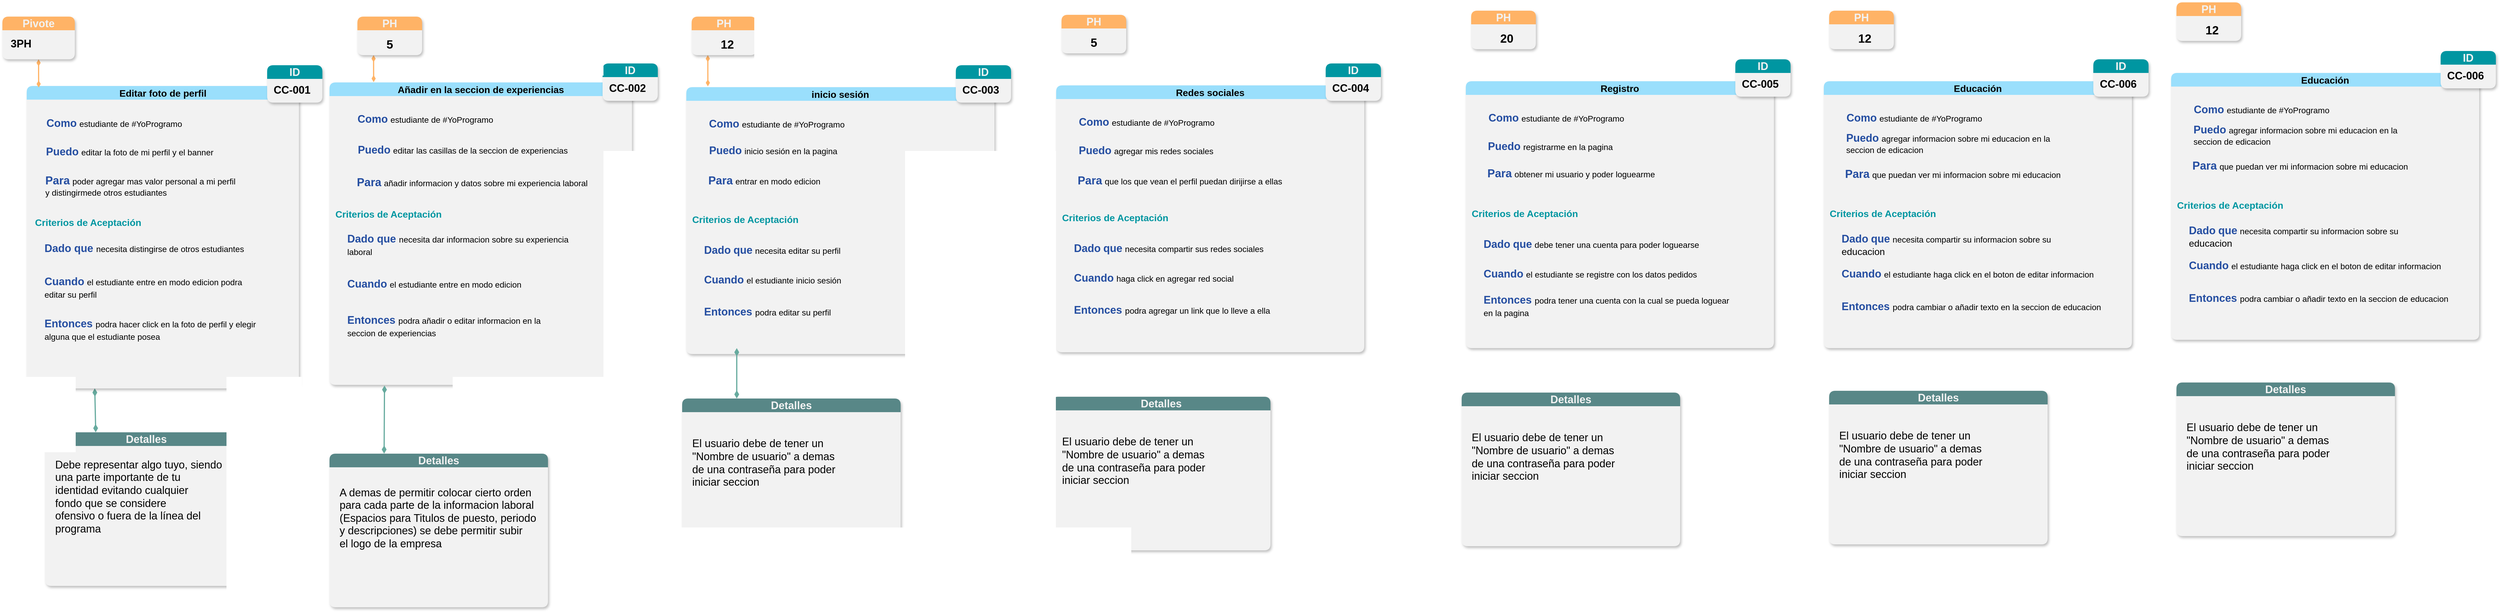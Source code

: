 <mxfile version="20.8.5" type="github">
  <diagram id="VT3ukQr_QPmnwt55tYps" name="Página-1">
    <mxGraphModel dx="2179" dy="1433" grid="0" gridSize="10" guides="1" tooltips="1" connect="1" arrows="1" fold="1" page="0" pageScale="1" pageWidth="827" pageHeight="1169" math="0" shadow="0">
      <root>
        <mxCell id="0" />
        <mxCell id="1" parent="0" />
        <mxCell id="O-t6rVWiQCJ-l5KhlSIw-54" style="edgeStyle=none;curved=1;rounded=0;orthogonalLoop=1;jettySize=auto;html=1;exitX=0.25;exitY=1;exitDx=0;exitDy=0;entryX=0.25;entryY=0;entryDx=0;entryDy=0;fontSize=18;fontColor=#000000;startSize=8;endSize=8;strokeWidth=2;strokeColor=#67AB9F;endArrow=diamondThin;endFill=1;startArrow=diamondThin;startFill=1;" parent="1" source="O-t6rVWiQCJ-l5KhlSIw-2" target="O-t6rVWiQCJ-l5KhlSIw-48" edge="1">
          <mxGeometry relative="1" as="geometry" />
        </mxCell>
        <mxCell id="O-t6rVWiQCJ-l5KhlSIw-2" value="Editar foto de perfil" style="swimlane;whiteSpace=wrap;html=1;fontSize=16;fillColor=#9ADFFC;strokeColor=none;gradientColor=none;swimlaneFillColor=#F2F2F2;rounded=1;shadow=1;" parent="1" vertex="1">
          <mxGeometry x="-674" y="-622" width="458.5" height="510" as="geometry" />
        </mxCell>
        <mxCell id="O-t6rVWiQCJ-l5KhlSIw-5" value="&lt;font style=&quot;vertical-align: inherit;&quot;&gt;&lt;font style=&quot;vertical-align: inherit;&quot;&gt;&lt;font style=&quot;vertical-align: inherit;&quot;&gt;&lt;font style=&quot;vertical-align: inherit;&quot;&gt;&lt;font style=&quot;vertical-align: inherit;&quot;&gt;&lt;font style=&quot;vertical-align: inherit;&quot;&gt;&lt;font style=&quot;vertical-align: inherit;&quot;&gt;&lt;font style=&quot;vertical-align: inherit;&quot;&gt;&lt;font style=&quot;vertical-align: inherit;&quot;&gt;&lt;font style=&quot;vertical-align: inherit;&quot;&gt;&lt;font style=&quot;vertical-align: inherit;&quot;&gt;&lt;font style=&quot;vertical-align: inherit;&quot;&gt;&lt;font style=&quot;vertical-align: inherit;&quot;&gt;&lt;font style=&quot;vertical-align: inherit;&quot;&gt;&lt;font style=&quot;vertical-align: inherit;&quot;&gt;&lt;font style=&quot;vertical-align: inherit;&quot;&gt;&lt;font style=&quot;vertical-align: inherit;&quot;&gt;&lt;font style=&quot;vertical-align: inherit;&quot;&gt;&lt;font style=&quot;vertical-align: inherit;&quot;&gt;&lt;font style=&quot;vertical-align: inherit;&quot;&gt;&lt;font color=&quot;#254ea1&quot;&gt;&lt;b&gt;&lt;font style=&quot;font-size: 18px;&quot;&gt;Como&lt;/font&gt;&lt;/b&gt; &lt;/font&gt;&lt;font style=&quot;font-size: 14px;&quot;&gt;estudiante de #YoProgramo&lt;/font&gt;&lt;/font&gt;&lt;/font&gt;&lt;/font&gt;&lt;/font&gt;&lt;/font&gt;&lt;/font&gt;&lt;/font&gt;&lt;/font&gt;&lt;/font&gt;&lt;/font&gt;&lt;/font&gt;&lt;/font&gt;&lt;/font&gt;&lt;/font&gt;&lt;/font&gt;&lt;/font&gt;&lt;/font&gt;&lt;/font&gt;&lt;br&gt;&lt;/font&gt;&lt;/font&gt;" style="text;html=1;align=center;verticalAlign=middle;resizable=0;points=[];autosize=1;strokeColor=none;fillColor=none;fontSize=16;" parent="O-t6rVWiQCJ-l5KhlSIw-2" vertex="1">
          <mxGeometry x="22" y="46" width="249" height="34" as="geometry" />
        </mxCell>
        <mxCell id="O-t6rVWiQCJ-l5KhlSIw-6" value="&lt;font style=&quot;vertical-align: inherit;&quot;&gt;&lt;font style=&quot;vertical-align: inherit;&quot;&gt;&lt;font style=&quot;vertical-align: inherit;&quot;&gt;&lt;font style=&quot;vertical-align: inherit;&quot;&gt;&lt;font style=&quot;vertical-align: inherit;&quot;&gt;&lt;font style=&quot;vertical-align: inherit;&quot;&gt;&lt;font style=&quot;vertical-align: inherit;&quot;&gt;&lt;font style=&quot;vertical-align: inherit;&quot;&gt;&lt;b&gt;&lt;font color=&quot;#254ea1&quot; style=&quot;font-size: 18px;&quot;&gt;Puedo&lt;/font&gt;&lt;/b&gt; &lt;font style=&quot;font-size: 14px;&quot;&gt;editar la foto de&amp;nbsp;&lt;/font&gt;&lt;/font&gt;&lt;/font&gt;&lt;font style=&quot;vertical-align: inherit;&quot;&gt;&lt;font style=&quot;vertical-align: inherit; font-size: 14px;&quot;&gt;mi perfil y el banner&lt;/font&gt;&lt;/font&gt;&lt;br&gt;&lt;/font&gt;&lt;/font&gt;&lt;/font&gt;&lt;/font&gt;&lt;/font&gt;&lt;/font&gt;" style="text;html=1;align=center;verticalAlign=middle;resizable=0;points=[];autosize=1;strokeColor=none;fillColor=none;fontSize=16;" parent="O-t6rVWiQCJ-l5KhlSIw-2" vertex="1">
          <mxGeometry x="22" y="94" width="301" height="34" as="geometry" />
        </mxCell>
        <mxCell id="O-t6rVWiQCJ-l5KhlSIw-7" value="&lt;font style=&quot;vertical-align: inherit;&quot;&gt;&lt;font style=&quot;vertical-align: inherit;&quot;&gt;&lt;font style=&quot;vertical-align: inherit;&quot;&gt;&lt;font style=&quot;vertical-align: inherit;&quot;&gt;&lt;b&gt;&lt;font color=&quot;#254ea1&quot; style=&quot;font-size: 19px;&quot;&gt;Para&lt;/font&gt;&lt;/b&gt; &lt;font style=&quot;font-size: 14px;&quot;&gt;poder agregar mas valor&amp;nbsp;&lt;/font&gt;&lt;/font&gt;&lt;/font&gt;&lt;font style=&quot;vertical-align: inherit;&quot;&gt;&lt;font style=&quot;vertical-align: inherit; font-size: 14px;&quot;&gt;personal a mi perfil &lt;br&gt;&lt;div style=&quot;text-align: left;&quot;&gt;&lt;font style=&quot;background-color: initial; vertical-align: inherit;&quot;&gt;&lt;font style=&quot;vertical-align: inherit;&quot;&gt;y distingirme&lt;/font&gt;&lt;/font&gt;&lt;span style=&quot;background-color: initial;&quot;&gt;de otros estudiantes&lt;/span&gt;&lt;/div&gt;&lt;/font&gt;&lt;/font&gt;&lt;/font&gt;&lt;/font&gt;" style="text;html=1;align=center;verticalAlign=middle;resizable=0;points=[];autosize=1;strokeColor=none;fillColor=none;fontSize=16;" parent="O-t6rVWiQCJ-l5KhlSIw-2" vertex="1">
          <mxGeometry x="22" y="142" width="337" height="52" as="geometry" />
        </mxCell>
        <mxCell id="O-t6rVWiQCJ-l5KhlSIw-9" value="&lt;font style=&quot;vertical-align: inherit;&quot;&gt;&lt;font style=&quot;vertical-align: inherit;&quot;&gt;&lt;font style=&quot;vertical-align: inherit;&quot;&gt;&lt;font color=&quot;#0096a1&quot; style=&quot;vertical-align: inherit;&quot;&gt;&lt;b&gt;Criterios de Aceptación&lt;/b&gt;&lt;/font&gt;&lt;/font&gt;&lt;/font&gt;&lt;/font&gt;" style="text;html=1;align=center;verticalAlign=middle;resizable=0;points=[];autosize=1;strokeColor=none;fillColor=none;fontSize=16;" parent="O-t6rVWiQCJ-l5KhlSIw-2" vertex="1">
          <mxGeometry x="4" y="214" width="197" height="32" as="geometry" />
        </mxCell>
        <mxCell id="O-t6rVWiQCJ-l5KhlSIw-10" value="&lt;font style=&quot;vertical-align: inherit;&quot;&gt;&lt;font style=&quot;vertical-align: inherit;&quot;&gt;&lt;font style=&quot;vertical-align: inherit;&quot;&gt;&lt;font style=&quot;vertical-align: inherit;&quot;&gt;&lt;font style=&quot;vertical-align: inherit;&quot;&gt;&lt;font style=&quot;vertical-align: inherit;&quot;&gt;&lt;font style=&quot;vertical-align: inherit;&quot;&gt;&lt;font style=&quot;vertical-align: inherit;&quot;&gt;&lt;font style=&quot;font-size: 18px;&quot; color=&quot;#254ea1&quot;&gt;&lt;b&gt;Dado&amp;nbsp;&lt;/b&gt;&lt;/font&gt;&lt;font color=&quot;#254ea1&quot; style=&quot;font-size: 18px;&quot;&gt;&lt;b&gt;que&amp;nbsp;&lt;/b&gt;&lt;/font&gt;&lt;font style=&quot;font-size: 14px;&quot;&gt;necesita distingirse de otros estudiantes&lt;/font&gt;&lt;/font&gt;&lt;/font&gt;&lt;/font&gt;&lt;/font&gt;&lt;/font&gt;&lt;/font&gt;&lt;/font&gt;&lt;/font&gt;" style="text;html=1;align=left;verticalAlign=middle;resizable=0;points=[];autosize=1;strokeColor=none;fillColor=none;fontSize=16;" parent="O-t6rVWiQCJ-l5KhlSIw-2" vertex="1">
          <mxGeometry x="27.5" y="256.5" width="359" height="35" as="geometry" />
        </mxCell>
        <mxCell id="O-t6rVWiQCJ-l5KhlSIw-11" value="&lt;font style=&quot;vertical-align: inherit;&quot;&gt;&lt;font style=&quot;vertical-align: inherit;&quot;&gt;&lt;font style=&quot;vertical-align: inherit;&quot;&gt;&lt;font style=&quot;vertical-align: inherit;&quot;&gt;&lt;font style=&quot;vertical-align: inherit;&quot;&gt;&lt;font style=&quot;vertical-align: inherit;&quot;&gt;&lt;font style=&quot;vertical-align: inherit;&quot;&gt;&lt;font style=&quot;vertical-align: inherit;&quot;&gt;&lt;font style=&quot;font-size: 18px;&quot; color=&quot;#254ea1&quot;&gt;&lt;b style=&quot;&quot;&gt;Cuando&lt;/b&gt;&lt;/font&gt; &lt;font style=&quot;font-size: 14px;&quot;&gt;el estudiante entre en modo edicion podra &lt;br&gt;editar su perfil&lt;/font&gt;&lt;/font&gt;&lt;/font&gt;&lt;/font&gt;&lt;/font&gt;&lt;/font&gt;&lt;/font&gt;&lt;/font&gt;&lt;/font&gt;" style="text;html=1;align=left;verticalAlign=middle;resizable=0;points=[];autosize=1;strokeColor=none;fillColor=none;fontSize=16;" parent="O-t6rVWiQCJ-l5KhlSIw-2" vertex="1">
          <mxGeometry x="27.5" y="312.5" width="352" height="54" as="geometry" />
        </mxCell>
        <mxCell id="O-t6rVWiQCJ-l5KhlSIw-12" value="&lt;font style=&quot;vertical-align: inherit;&quot;&gt;&lt;font style=&quot;vertical-align: inherit;&quot;&gt;&lt;font style=&quot;vertical-align: inherit;&quot;&gt;&lt;font style=&quot;vertical-align: inherit;&quot;&gt;&lt;font color=&quot;#254ea1&quot; style=&quot;font-size: 18px;&quot;&gt;&lt;b&gt;Entonces &lt;/b&gt;&lt;/font&gt;&lt;font style=&quot;font-size: 14px;&quot;&gt;podra hacer click en la foto de perfil y elegir &lt;br&gt;alguna que el estudiante posea&amp;nbsp;&lt;/font&gt;&lt;/font&gt;&lt;/font&gt;&lt;/font&gt;&lt;/font&gt;" style="text;html=1;align=left;verticalAlign=middle;resizable=0;points=[];autosize=1;strokeColor=none;fillColor=none;fontSize=16;" parent="O-t6rVWiQCJ-l5KhlSIw-2" vertex="1">
          <mxGeometry x="27.5" y="383.5" width="376" height="54" as="geometry" />
        </mxCell>
        <mxCell id="O-t6rVWiQCJ-l5KhlSIw-31" value="Añadir en la seccion de experiencias" style="swimlane;whiteSpace=wrap;html=1;fontSize=16;fillColor=#9ADFFC;strokeColor=none;gradientColor=none;swimlaneFillColor=#F2F2F2;rounded=1;shadow=1;" parent="1" vertex="1">
          <mxGeometry x="-164" y="-628" width="509.5" height="510" as="geometry" />
        </mxCell>
        <mxCell id="O-t6rVWiQCJ-l5KhlSIw-32" value="&lt;font style=&quot;vertical-align: inherit;&quot;&gt;&lt;font style=&quot;vertical-align: inherit;&quot;&gt;&lt;font style=&quot;vertical-align: inherit;&quot;&gt;&lt;font style=&quot;vertical-align: inherit;&quot;&gt;&lt;font style=&quot;vertical-align: inherit;&quot;&gt;&lt;font style=&quot;vertical-align: inherit;&quot;&gt;&lt;font style=&quot;vertical-align: inherit;&quot;&gt;&lt;font style=&quot;vertical-align: inherit;&quot;&gt;&lt;font style=&quot;vertical-align: inherit;&quot;&gt;&lt;font style=&quot;vertical-align: inherit;&quot;&gt;&lt;font style=&quot;vertical-align: inherit;&quot;&gt;&lt;font style=&quot;vertical-align: inherit;&quot;&gt;&lt;font style=&quot;vertical-align: inherit;&quot;&gt;&lt;font style=&quot;vertical-align: inherit;&quot;&gt;&lt;font style=&quot;vertical-align: inherit;&quot;&gt;&lt;font style=&quot;vertical-align: inherit;&quot;&gt;&lt;font style=&quot;vertical-align: inherit;&quot;&gt;&lt;font style=&quot;vertical-align: inherit;&quot;&gt;&lt;font style=&quot;vertical-align: inherit;&quot;&gt;&lt;font style=&quot;vertical-align: inherit;&quot;&gt;&lt;font color=&quot;#254ea1&quot;&gt;&lt;b&gt;&lt;font style=&quot;font-size: 18px;&quot;&gt;Como&lt;/font&gt;&lt;/b&gt; &lt;/font&gt;&lt;font style=&quot;font-size: 14px;&quot;&gt;estudiante de #YoProgramo&lt;/font&gt;&lt;/font&gt;&lt;/font&gt;&lt;/font&gt;&lt;/font&gt;&lt;/font&gt;&lt;/font&gt;&lt;/font&gt;&lt;/font&gt;&lt;/font&gt;&lt;/font&gt;&lt;/font&gt;&lt;/font&gt;&lt;/font&gt;&lt;/font&gt;&lt;/font&gt;&lt;/font&gt;&lt;/font&gt;&lt;/font&gt;&lt;br&gt;&lt;/font&gt;&lt;/font&gt;" style="text;html=1;align=center;verticalAlign=middle;resizable=0;points=[];autosize=1;strokeColor=none;fillColor=none;fontSize=16;" parent="O-t6rVWiQCJ-l5KhlSIw-31" vertex="1">
          <mxGeometry x="36" y="45" width="249" height="34" as="geometry" />
        </mxCell>
        <mxCell id="O-t6rVWiQCJ-l5KhlSIw-33" value="&lt;font style=&quot;vertical-align: inherit;&quot;&gt;&lt;font style=&quot;vertical-align: inherit;&quot;&gt;&lt;font style=&quot;vertical-align: inherit;&quot;&gt;&lt;font style=&quot;vertical-align: inherit;&quot;&gt;&lt;font style=&quot;vertical-align: inherit;&quot;&gt;&lt;font style=&quot;vertical-align: inherit;&quot;&gt;&lt;font style=&quot;vertical-align: inherit;&quot;&gt;&lt;font style=&quot;vertical-align: inherit;&quot;&gt;&lt;b&gt;&lt;font color=&quot;#254ea1&quot; style=&quot;font-size: 18px;&quot;&gt;Puedo&lt;/font&gt;&lt;/b&gt;&amp;nbsp;&lt;font style=&quot;font-size: 14px;&quot;&gt;editar las casillas de la seccion de experiencias&lt;/font&gt;&lt;/font&gt;&lt;/font&gt;&lt;br&gt;&lt;/font&gt;&lt;/font&gt;&lt;/font&gt;&lt;/font&gt;&lt;/font&gt;&lt;/font&gt;" style="text;html=1;align=center;verticalAlign=middle;resizable=0;points=[];autosize=1;strokeColor=none;fillColor=none;fontSize=16;" parent="O-t6rVWiQCJ-l5KhlSIw-31" vertex="1">
          <mxGeometry x="36" y="97" width="376" height="34" as="geometry" />
        </mxCell>
        <mxCell id="O-t6rVWiQCJ-l5KhlSIw-34" value="&lt;font style=&quot;vertical-align: inherit;&quot;&gt;&lt;font style=&quot;vertical-align: inherit;&quot;&gt;&lt;font style=&quot;vertical-align: inherit;&quot;&gt;&lt;font style=&quot;vertical-align: inherit;&quot;&gt;&lt;b&gt;&lt;font color=&quot;#254ea1&quot; style=&quot;font-size: 19px;&quot;&gt;Para&lt;/font&gt;&lt;/b&gt;&amp;nbsp;&lt;font style=&quot;font-size: 14px;&quot;&gt;añadir informacion y datos sobre mi experiencia laboral&lt;/font&gt;&lt;/font&gt;&lt;/font&gt;&lt;/font&gt;&lt;/font&gt;" style="text;html=1;align=center;verticalAlign=middle;resizable=0;points=[];autosize=1;strokeColor=none;fillColor=none;fontSize=16;" parent="O-t6rVWiQCJ-l5KhlSIw-31" vertex="1">
          <mxGeometry x="36" y="151" width="407" height="35" as="geometry" />
        </mxCell>
        <mxCell id="O-t6rVWiQCJ-l5KhlSIw-35" value="&lt;font style=&quot;vertical-align: inherit;&quot;&gt;&lt;font style=&quot;vertical-align: inherit;&quot;&gt;&lt;font style=&quot;vertical-align: inherit;&quot;&gt;&lt;font color=&quot;#0096a1&quot; style=&quot;vertical-align: inherit;&quot;&gt;&lt;b&gt;Criterios de Aceptación&lt;/b&gt;&lt;/font&gt;&lt;/font&gt;&lt;/font&gt;&lt;/font&gt;" style="text;html=1;align=center;verticalAlign=middle;resizable=0;points=[];autosize=1;strokeColor=none;fillColor=none;fontSize=16;" parent="O-t6rVWiQCJ-l5KhlSIw-31" vertex="1">
          <mxGeometry y="206" width="197" height="32" as="geometry" />
        </mxCell>
        <mxCell id="O-t6rVWiQCJ-l5KhlSIw-36" value="&lt;font style=&quot;vertical-align: inherit;&quot;&gt;&lt;font style=&quot;vertical-align: inherit;&quot;&gt;&lt;font style=&quot;vertical-align: inherit;&quot;&gt;&lt;font style=&quot;vertical-align: inherit;&quot;&gt;&lt;font style=&quot;vertical-align: inherit;&quot;&gt;&lt;font style=&quot;vertical-align: inherit;&quot;&gt;&lt;font style=&quot;vertical-align: inherit;&quot;&gt;&lt;font style=&quot;font-size: 18px; vertical-align: inherit;&quot;&gt;&lt;font color=&quot;#254ea1&quot;&gt;&lt;font style=&quot;font-size: 18px;&quot;&gt;&lt;b style=&quot;&quot;&gt;Dado &lt;/b&gt;&lt;/font&gt;&lt;b&gt;que&lt;/b&gt;&lt;/font&gt; &lt;/font&gt;&lt;font style=&quot;vertical-align: inherit; font-size: 14px;&quot;&gt;necesita dar informacion sobre su experiencia&amp;nbsp;&lt;br&gt;&lt;/font&gt;&lt;/font&gt;&lt;/font&gt;&lt;/font&gt;&lt;/font&gt;&lt;/font&gt;&lt;font style=&quot;font-size: 14px;&quot;&gt;laboral&lt;/font&gt;&lt;br&gt;&lt;/font&gt;&lt;/font&gt;" style="text;html=1;align=left;verticalAlign=middle;resizable=0;points=[];autosize=1;strokeColor=none;fillColor=none;fontSize=16;" parent="O-t6rVWiQCJ-l5KhlSIw-31" vertex="1">
          <mxGeometry x="27.5" y="246.5" width="399" height="54" as="geometry" />
        </mxCell>
        <mxCell id="O-t6rVWiQCJ-l5KhlSIw-37" value="&lt;font style=&quot;vertical-align: inherit;&quot;&gt;&lt;font style=&quot;vertical-align: inherit;&quot;&gt;&lt;font style=&quot;vertical-align: inherit;&quot;&gt;&lt;font style=&quot;vertical-align: inherit;&quot;&gt;&lt;font style=&quot;vertical-align: inherit;&quot;&gt;&lt;font style=&quot;vertical-align: inherit;&quot;&gt;&lt;font style=&quot;vertical-align: inherit;&quot;&gt;&lt;font style=&quot;vertical-align: inherit;&quot;&gt;&lt;font style=&quot;font-size: 18px;&quot; color=&quot;#254ea1&quot;&gt;&lt;b style=&quot;&quot;&gt;Cuando&lt;/b&gt;&lt;/font&gt; &lt;font style=&quot;font-size: 14px;&quot;&gt;el estudiante entre en modo edicion&amp;nbsp;&lt;/font&gt;&lt;/font&gt;&lt;/font&gt;&lt;/font&gt;&lt;/font&gt;&lt;/font&gt;&lt;/font&gt;&lt;/font&gt;&lt;/font&gt;" style="text;html=1;align=left;verticalAlign=middle;resizable=0;points=[];autosize=1;strokeColor=none;fillColor=none;fontSize=16;" parent="O-t6rVWiQCJ-l5KhlSIw-31" vertex="1">
          <mxGeometry x="27.5" y="322.5" width="317" height="35" as="geometry" />
        </mxCell>
        <mxCell id="O-t6rVWiQCJ-l5KhlSIw-38" value="&lt;font style=&quot;vertical-align: inherit;&quot;&gt;&lt;font style=&quot;vertical-align: inherit;&quot;&gt;&lt;font style=&quot;vertical-align: inherit;&quot;&gt;&lt;font style=&quot;vertical-align: inherit;&quot;&gt;&lt;font color=&quot;#254ea1&quot; style=&quot;font-size: 18px;&quot;&gt;&lt;b&gt;Entonces &lt;/b&gt;&lt;/font&gt;&lt;font style=&quot;font-size: 14px;&quot;&gt;podra añadir o editar informacion en la&amp;nbsp;&lt;br&gt;seccion de experiencias&lt;/font&gt;&lt;br&gt;&lt;/font&gt;&lt;/font&gt;&lt;/font&gt;&lt;/font&gt;" style="text;html=1;align=left;verticalAlign=middle;resizable=0;points=[];autosize=1;strokeColor=none;fillColor=none;fontSize=16;" parent="O-t6rVWiQCJ-l5KhlSIw-31" vertex="1">
          <mxGeometry x="27.5" y="383.5" width="349" height="54" as="geometry" />
        </mxCell>
        <mxCell id="O-t6rVWiQCJ-l5KhlSIw-39" value="inicio sesión" style="swimlane;whiteSpace=wrap;html=1;fontSize=16;fillColor=#9ADFFC;strokeColor=none;gradientColor=none;swimlaneFillColor=#F2F2F2;rounded=1;shadow=1;" parent="1" vertex="1">
          <mxGeometry x="437" y="-620" width="519" height="450" as="geometry" />
        </mxCell>
        <mxCell id="O-t6rVWiQCJ-l5KhlSIw-40" value="&lt;font style=&quot;vertical-align: inherit;&quot;&gt;&lt;font style=&quot;vertical-align: inherit;&quot;&gt;&lt;font style=&quot;vertical-align: inherit;&quot;&gt;&lt;font style=&quot;vertical-align: inherit;&quot;&gt;&lt;font style=&quot;vertical-align: inherit;&quot;&gt;&lt;font style=&quot;vertical-align: inherit;&quot;&gt;&lt;font style=&quot;vertical-align: inherit;&quot;&gt;&lt;font style=&quot;vertical-align: inherit;&quot;&gt;&lt;font style=&quot;vertical-align: inherit;&quot;&gt;&lt;font style=&quot;vertical-align: inherit;&quot;&gt;&lt;font style=&quot;vertical-align: inherit;&quot;&gt;&lt;font style=&quot;vertical-align: inherit;&quot;&gt;&lt;font style=&quot;vertical-align: inherit;&quot;&gt;&lt;font style=&quot;vertical-align: inherit;&quot;&gt;&lt;font style=&quot;vertical-align: inherit;&quot;&gt;&lt;font style=&quot;vertical-align: inherit;&quot;&gt;&lt;font style=&quot;vertical-align: inherit;&quot;&gt;&lt;font style=&quot;vertical-align: inherit;&quot;&gt;&lt;font style=&quot;vertical-align: inherit;&quot;&gt;&lt;font style=&quot;vertical-align: inherit;&quot;&gt;&lt;font color=&quot;#254ea1&quot;&gt;&lt;b&gt;&lt;font style=&quot;font-size: 18px;&quot;&gt;Como&lt;/font&gt;&lt;/b&gt; &lt;/font&gt;&lt;font style=&quot;font-size: 14px;&quot;&gt;estudiante de #YoProgramo&lt;/font&gt;&lt;/font&gt;&lt;/font&gt;&lt;/font&gt;&lt;/font&gt;&lt;/font&gt;&lt;/font&gt;&lt;/font&gt;&lt;/font&gt;&lt;/font&gt;&lt;/font&gt;&lt;/font&gt;&lt;/font&gt;&lt;/font&gt;&lt;/font&gt;&lt;/font&gt;&lt;/font&gt;&lt;/font&gt;&lt;/font&gt;&lt;br&gt;&lt;/font&gt;&lt;/font&gt;" style="text;html=1;align=center;verticalAlign=middle;resizable=0;points=[];autosize=1;strokeColor=none;fillColor=none;fontSize=16;" parent="O-t6rVWiQCJ-l5KhlSIw-39" vertex="1">
          <mxGeometry x="27.5" y="45" width="249" height="34" as="geometry" />
        </mxCell>
        <mxCell id="O-t6rVWiQCJ-l5KhlSIw-41" value="&lt;font style=&quot;vertical-align: inherit;&quot;&gt;&lt;font style=&quot;vertical-align: inherit;&quot;&gt;&lt;font style=&quot;vertical-align: inherit;&quot;&gt;&lt;font style=&quot;vertical-align: inherit;&quot;&gt;&lt;font style=&quot;vertical-align: inherit;&quot;&gt;&lt;font style=&quot;vertical-align: inherit;&quot;&gt;&lt;font style=&quot;vertical-align: inherit;&quot;&gt;&lt;font style=&quot;vertical-align: inherit;&quot;&gt;&lt;b&gt;&lt;font color=&quot;#254ea1&quot; style=&quot;font-size: 18px;&quot;&gt;Puedo&lt;/font&gt;&lt;/b&gt;&amp;nbsp;&lt;font style=&quot;font-size: 14px;&quot;&gt;inicio sesión en la pagina&lt;/font&gt;&lt;/font&gt;&lt;/font&gt;&lt;br&gt;&lt;/font&gt;&lt;/font&gt;&lt;/font&gt;&lt;/font&gt;&lt;/font&gt;&lt;/font&gt;" style="text;html=1;align=center;verticalAlign=middle;resizable=0;points=[];autosize=1;strokeColor=none;fillColor=none;fontSize=16;" parent="O-t6rVWiQCJ-l5KhlSIw-39" vertex="1">
          <mxGeometry x="27.5" y="90" width="236" height="34" as="geometry" />
        </mxCell>
        <mxCell id="O-t6rVWiQCJ-l5KhlSIw-42" value="&lt;font style=&quot;vertical-align: inherit;&quot;&gt;&lt;font style=&quot;vertical-align: inherit;&quot;&gt;&lt;font style=&quot;vertical-align: inherit;&quot;&gt;&lt;font style=&quot;vertical-align: inherit;&quot;&gt;&lt;b&gt;&lt;font color=&quot;#254ea1&quot; style=&quot;font-size: 19px;&quot;&gt;Para&lt;/font&gt;&lt;/b&gt;&amp;nbsp;&lt;font style=&quot;font-size: 14px;&quot;&gt;entrar en modo edicion&lt;/font&gt;&lt;/font&gt;&lt;/font&gt;&lt;/font&gt;&lt;/font&gt;" style="text;html=1;align=center;verticalAlign=middle;resizable=0;points=[];autosize=1;strokeColor=none;fillColor=none;fontSize=16;" parent="O-t6rVWiQCJ-l5KhlSIw-39" vertex="1">
          <mxGeometry x="27.5" y="140" width="207" height="35" as="geometry" />
        </mxCell>
        <mxCell id="O-t6rVWiQCJ-l5KhlSIw-43" value="&lt;font style=&quot;vertical-align: inherit;&quot;&gt;&lt;font style=&quot;vertical-align: inherit;&quot;&gt;&lt;font style=&quot;vertical-align: inherit;&quot;&gt;&lt;font color=&quot;#0096a1&quot; style=&quot;vertical-align: inherit;&quot;&gt;&lt;b&gt;Criterios de Aceptación&lt;/b&gt;&lt;/font&gt;&lt;/font&gt;&lt;/font&gt;&lt;/font&gt;" style="text;html=1;align=center;verticalAlign=middle;resizable=0;points=[];autosize=1;strokeColor=none;fillColor=none;fontSize=16;" parent="O-t6rVWiQCJ-l5KhlSIw-39" vertex="1">
          <mxGeometry y="207" width="197" height="32" as="geometry" />
        </mxCell>
        <mxCell id="O-t6rVWiQCJ-l5KhlSIw-44" value="&lt;font style=&quot;vertical-align: inherit;&quot;&gt;&lt;font style=&quot;vertical-align: inherit;&quot;&gt;&lt;font style=&quot;vertical-align: inherit;&quot;&gt;&lt;font style=&quot;vertical-align: inherit;&quot;&gt;&lt;font style=&quot;vertical-align: inherit;&quot;&gt;&lt;font style=&quot;vertical-align: inherit;&quot;&gt;&lt;font style=&quot;vertical-align: inherit;&quot;&gt;&lt;font style=&quot;vertical-align: inherit;&quot;&gt;&lt;font style=&quot;&quot; color=&quot;#254ea1&quot;&gt;&lt;b style=&quot;&quot;&gt;&lt;font style=&quot;font-size: 18px;&quot;&gt;Dado&lt;/font&gt;&lt;/b&gt;&lt;b style=&quot;font-size: 16px;&quot;&gt; &lt;/b&gt;&lt;/font&gt;&lt;b&gt;&lt;font color=&quot;#254ea1&quot; style=&quot;font-size: 18px;&quot;&gt;que&lt;/font&gt;&lt;/b&gt; &lt;font style=&quot;font-size: 14px;&quot;&gt;necesita editar su perfil&lt;/font&gt;&lt;/font&gt;&lt;/font&gt;&lt;/font&gt;&lt;/font&gt;&lt;/font&gt;&lt;/font&gt;&lt;br&gt;&lt;/font&gt;&lt;/font&gt;" style="text;html=1;align=left;verticalAlign=middle;resizable=0;points=[];autosize=1;strokeColor=none;fillColor=none;fontSize=16;" parent="O-t6rVWiQCJ-l5KhlSIw-39" vertex="1">
          <mxGeometry x="27.5" y="258" width="251" height="34" as="geometry" />
        </mxCell>
        <mxCell id="O-t6rVWiQCJ-l5KhlSIw-45" value="&lt;font style=&quot;vertical-align: inherit;&quot;&gt;&lt;font style=&quot;vertical-align: inherit;&quot;&gt;&lt;font style=&quot;vertical-align: inherit;&quot;&gt;&lt;font style=&quot;vertical-align: inherit;&quot;&gt;&lt;font style=&quot;vertical-align: inherit;&quot;&gt;&lt;font style=&quot;vertical-align: inherit;&quot;&gt;&lt;font style=&quot;vertical-align: inherit;&quot;&gt;&lt;font style=&quot;vertical-align: inherit;&quot;&gt;&lt;font style=&quot;font-size: 18px;&quot; color=&quot;#254ea1&quot;&gt;&lt;b style=&quot;&quot;&gt;Cuando&lt;/b&gt;&lt;/font&gt; &lt;font style=&quot;font-size: 14px;&quot;&gt;el estudiante inicio sesión&amp;nbsp;&lt;/font&gt;&lt;/font&gt;&lt;/font&gt;&lt;/font&gt;&lt;/font&gt;&lt;/font&gt;&lt;/font&gt;&lt;/font&gt;&lt;/font&gt;" style="text;html=1;align=left;verticalAlign=middle;resizable=0;points=[];autosize=1;strokeColor=none;fillColor=none;fontSize=16;" parent="O-t6rVWiQCJ-l5KhlSIw-39" vertex="1">
          <mxGeometry x="27.5" y="307" width="257" height="35" as="geometry" />
        </mxCell>
        <mxCell id="O-t6rVWiQCJ-l5KhlSIw-46" value="&lt;font style=&quot;vertical-align: inherit;&quot;&gt;&lt;font style=&quot;vertical-align: inherit;&quot;&gt;&lt;font style=&quot;vertical-align: inherit;&quot;&gt;&lt;font style=&quot;vertical-align: inherit;&quot;&gt;&lt;font color=&quot;#254ea1&quot; style=&quot;font-size: 18px;&quot;&gt;&lt;b&gt;Entonces &lt;/b&gt;&lt;/font&gt;&lt;font style=&quot;font-size: 14px;&quot;&gt;podra editar su perfil&lt;/font&gt;&lt;br&gt;&lt;/font&gt;&lt;/font&gt;&lt;/font&gt;&lt;/font&gt;" style="text;html=1;align=left;verticalAlign=middle;resizable=0;points=[];autosize=1;strokeColor=none;fillColor=none;fontSize=16;" parent="O-t6rVWiQCJ-l5KhlSIw-39" vertex="1">
          <mxGeometry x="27.5" y="361" width="233" height="35" as="geometry" />
        </mxCell>
        <mxCell id="O-t6rVWiQCJ-l5KhlSIw-48" value="&lt;font color=&quot;#f2f2f2&quot;&gt;Detalles&lt;/font&gt;" style="swimlane;whiteSpace=wrap;html=1;rounded=1;shadow=1;fontSize=18;fontColor=#254EA1;fillColor=#588787;gradientColor=none;swimlaneFillColor=#F2F2F2;strokeColor=none;" parent="1" vertex="1">
          <mxGeometry x="-643" y="-38" width="341" height="259" as="geometry" />
        </mxCell>
        <mxCell id="O-t6rVWiQCJ-l5KhlSIw-49" value="&lt;font color=&quot;#000000&quot;&gt;Debe representar algo tuyo, siendo&lt;br&gt;una parte importante de tu&lt;br&gt;identidad evitando cualquier&lt;br&gt;fondo que se considere&lt;br&gt;ofensivo o fuera de la línea del&lt;br&gt;programa&amp;nbsp;&lt;/font&gt;" style="text;html=1;align=left;verticalAlign=middle;resizable=0;points=[];autosize=1;strokeColor=none;fillColor=none;fontSize=18;fontColor=#F2F2F2;" parent="O-t6rVWiQCJ-l5KhlSIw-48" vertex="1">
          <mxGeometry x="15" y="38" width="303" height="142" as="geometry" />
        </mxCell>
        <mxCell id="O-t6rVWiQCJ-l5KhlSIw-55" style="edgeStyle=none;curved=1;rounded=0;orthogonalLoop=1;jettySize=auto;html=1;exitX=0.25;exitY=0;exitDx=0;exitDy=0;strokeColor=#67AB9F;strokeWidth=2;fontSize=18;fontColor=#000000;startArrow=diamondThin;startFill=1;endArrow=diamondThin;endFill=1;startSize=8;endSize=8;" parent="1" source="O-t6rVWiQCJ-l5KhlSIw-50" edge="1">
          <mxGeometry relative="1" as="geometry">
            <mxPoint x="-71.333" y="-116.889" as="targetPoint" />
          </mxGeometry>
        </mxCell>
        <mxCell id="O-t6rVWiQCJ-l5KhlSIw-50" value="&lt;font color=&quot;#f2f2f2&quot;&gt;Detalles&lt;/font&gt;" style="swimlane;whiteSpace=wrap;html=1;rounded=1;shadow=1;fontSize=18;fontColor=#254EA1;fillColor=#588787;gradientColor=none;swimlaneFillColor=#F2F2F2;strokeColor=none;" parent="1" vertex="1">
          <mxGeometry x="-164" y="-2" width="368" height="259" as="geometry" />
        </mxCell>
        <mxCell id="O-t6rVWiQCJ-l5KhlSIw-51" value="&lt;font color=&quot;#000000&quot;&gt;A demas de permitir colocar cierto orden&amp;nbsp;&lt;br&gt;para cada parte de la informacion laboral&lt;br&gt;(Espacios para Titulos de puesto, periodo&lt;br&gt;y descripciones) se debe permitir subir&lt;br&gt;el logo de la empresa&lt;br&gt;&lt;/font&gt;" style="text;html=1;align=left;verticalAlign=middle;resizable=0;points=[];autosize=1;strokeColor=none;fillColor=none;fontSize=18;fontColor=#F2F2F2;" parent="O-t6rVWiQCJ-l5KhlSIw-50" vertex="1">
          <mxGeometry x="15" y="49" width="353" height="120" as="geometry" />
        </mxCell>
        <mxCell id="O-t6rVWiQCJ-l5KhlSIw-56" style="edgeStyle=none;curved=1;rounded=0;orthogonalLoop=1;jettySize=auto;html=1;exitX=0.25;exitY=0;exitDx=0;exitDy=0;strokeColor=#67AB9F;strokeWidth=2;fontSize=18;fontColor=#000000;startArrow=diamondThin;startFill=1;endArrow=diamondThin;endFill=1;startSize=8;endSize=8;" parent="1" source="O-t6rVWiQCJ-l5KhlSIw-52" edge="1">
          <mxGeometry relative="1" as="geometry">
            <mxPoint x="522" y="-180" as="targetPoint" />
          </mxGeometry>
        </mxCell>
        <mxCell id="O-t6rVWiQCJ-l5KhlSIw-52" value="&lt;font color=&quot;#f2f2f2&quot;&gt;Detalles&lt;/font&gt;" style="swimlane;whiteSpace=wrap;html=1;rounded=1;shadow=1;fontSize=18;fontColor=#254EA1;fillColor=#588787;gradientColor=none;swimlaneFillColor=#F2F2F2;strokeColor=none;" parent="1" vertex="1">
          <mxGeometry x="430" y="-95" width="368" height="259" as="geometry" />
        </mxCell>
        <mxCell id="O-t6rVWiQCJ-l5KhlSIw-53" value="&lt;font color=&quot;#000000&quot;&gt;El usuario debe de tener un &lt;br&gt;&quot;Nombre de usuario&quot; a demas&lt;br&gt;de una contraseña para poder&lt;br&gt;iniciar seccion&lt;br&gt;&lt;/font&gt;" style="text;html=1;align=left;verticalAlign=middle;resizable=0;points=[];autosize=1;strokeColor=none;fillColor=none;fontSize=18;fontColor=#F2F2F2;" parent="O-t6rVWiQCJ-l5KhlSIw-52" vertex="1">
          <mxGeometry x="15" y="60" width="261" height="98" as="geometry" />
        </mxCell>
        <mxCell id="0bzHf-aCcdu05iV_dVPJ-3" style="edgeStyle=orthogonalEdgeStyle;rounded=0;orthogonalLoop=1;jettySize=auto;html=1;exitX=0.5;exitY=1;exitDx=0;exitDy=0;entryX=0.044;entryY=0.005;entryDx=0;entryDy=0;entryPerimeter=0;strokeWidth=2;strokeColor=#FFB366;endArrow=diamondThin;endFill=1;startArrow=diamondThin;startFill=1;" edge="1" parent="1" source="0bzHf-aCcdu05iV_dVPJ-1" target="O-t6rVWiQCJ-l5KhlSIw-2">
          <mxGeometry relative="1" as="geometry" />
        </mxCell>
        <mxCell id="0bzHf-aCcdu05iV_dVPJ-1" value="&lt;font color=&quot;#f2f2f2&quot;&gt;&lt;font style=&quot;vertical-align: inherit;&quot;&gt;&lt;font style=&quot;vertical-align: inherit;&quot;&gt;Pivote&lt;/font&gt;&lt;/font&gt;&lt;/font&gt;" style="swimlane;whiteSpace=wrap;html=1;rounded=1;shadow=1;fontSize=18;fontColor=#254EA1;fillColor=#FFB366;gradientColor=none;swimlaneFillColor=#F2F2F2;strokeColor=none;" vertex="1" parent="1">
          <mxGeometry x="-715" y="-739" width="122" height="72" as="geometry" />
        </mxCell>
        <mxCell id="0bzHf-aCcdu05iV_dVPJ-2" value="&lt;font color=&quot;#000000&quot;&gt;&lt;font style=&quot;vertical-align: inherit;&quot;&gt;&lt;font style=&quot;vertical-align: inherit;&quot;&gt;&lt;font style=&quot;vertical-align: inherit;&quot;&gt;&lt;font style=&quot;vertical-align: inherit;&quot;&gt;&lt;font style=&quot;vertical-align: inherit;&quot;&gt;&lt;font style=&quot;vertical-align: inherit;&quot;&gt;&lt;font style=&quot;vertical-align: inherit;&quot;&gt;&lt;font style=&quot;vertical-align: inherit;&quot;&gt;&lt;font style=&quot;vertical-align: inherit;&quot;&gt;&lt;font style=&quot;vertical-align: inherit;&quot;&gt;&lt;b&gt;3PH&lt;/b&gt;&lt;/font&gt;&lt;/font&gt;&lt;/font&gt;&lt;/font&gt;&lt;/font&gt;&lt;/font&gt;&lt;/font&gt;&lt;/font&gt;&lt;/font&gt;&lt;/font&gt;&lt;/font&gt;" style="text;html=1;align=left;verticalAlign=middle;resizable=0;points=[];autosize=1;strokeColor=none;fillColor=none;fontSize=18;fontColor=#F2F2F2;" vertex="1" parent="0bzHf-aCcdu05iV_dVPJ-1">
          <mxGeometry x="12" y="29" width="53" height="34" as="geometry" />
        </mxCell>
        <mxCell id="0bzHf-aCcdu05iV_dVPJ-8" style="edgeStyle=orthogonalEdgeStyle;rounded=0;orthogonalLoop=1;jettySize=auto;html=1;exitX=0.25;exitY=1;exitDx=0;exitDy=0;entryX=0.146;entryY=-0.001;entryDx=0;entryDy=0;entryPerimeter=0;strokeColor=#FFB366;strokeWidth=2;fontSize=20;startArrow=diamondThin;startFill=1;endArrow=diamondThin;endFill=1;" edge="1" parent="1" source="0bzHf-aCcdu05iV_dVPJ-4" target="O-t6rVWiQCJ-l5KhlSIw-31">
          <mxGeometry relative="1" as="geometry" />
        </mxCell>
        <mxCell id="0bzHf-aCcdu05iV_dVPJ-4" value="&lt;font color=&quot;#f2f2f2&quot;&gt;&lt;font style=&quot;vertical-align: inherit;&quot;&gt;&lt;font style=&quot;vertical-align: inherit;&quot;&gt;PH&lt;/font&gt;&lt;/font&gt;&lt;/font&gt;" style="swimlane;whiteSpace=wrap;html=1;rounded=1;shadow=1;fontSize=18;fontColor=#254EA1;fillColor=#FFB366;gradientColor=none;swimlaneFillColor=#F2F2F2;strokeColor=none;startSize=23;" vertex="1" parent="1">
          <mxGeometry x="-117" y="-739" width="109" height="65" as="geometry" />
        </mxCell>
        <mxCell id="0bzHf-aCcdu05iV_dVPJ-5" value="&lt;font color=&quot;#000000&quot;&gt;&lt;font style=&quot;vertical-align: inherit;&quot;&gt;&lt;font style=&quot;vertical-align: inherit;&quot;&gt;&lt;font style=&quot;vertical-align: inherit;&quot;&gt;&lt;font style=&quot;vertical-align: inherit;&quot;&gt;&lt;font style=&quot;vertical-align: inherit;&quot;&gt;&lt;font style=&quot;vertical-align: inherit;&quot;&gt;&lt;font style=&quot;vertical-align: inherit;&quot;&gt;&lt;font style=&quot;vertical-align: inherit;&quot;&gt;&lt;font style=&quot;vertical-align: inherit; font-size: 20px;&quot;&gt;&lt;font style=&quot;vertical-align: inherit; font-size: 20px;&quot;&gt;&lt;font style=&quot;vertical-align: inherit; font-size: 20px;&quot;&gt;&lt;font style=&quot;vertical-align: inherit; font-size: 20px;&quot;&gt;&lt;b&gt;5&lt;/b&gt;&lt;/font&gt;&lt;/font&gt;&lt;/font&gt;&lt;/font&gt;&lt;/font&gt;&lt;/font&gt;&lt;/font&gt;&lt;/font&gt;&lt;/font&gt;&lt;/font&gt;&lt;/font&gt;&lt;/font&gt;&lt;/font&gt;" style="text;html=1;align=left;verticalAlign=middle;resizable=0;points=[];autosize=1;strokeColor=none;fillColor=none;fontSize=18;fontColor=#F2F2F2;" vertex="1" parent="0bzHf-aCcdu05iV_dVPJ-4">
          <mxGeometry x="47" y="29" width="29" height="36" as="geometry" />
        </mxCell>
        <mxCell id="0bzHf-aCcdu05iV_dVPJ-9" style="edgeStyle=orthogonalEdgeStyle;rounded=0;orthogonalLoop=1;jettySize=auto;html=1;exitX=0.25;exitY=1;exitDx=0;exitDy=0;entryX=0.07;entryY=-0.003;entryDx=0;entryDy=0;entryPerimeter=0;strokeColor=#FFB366;strokeWidth=2;fontSize=20;startArrow=diamondThin;startFill=1;endArrow=diamondThin;endFill=1;" edge="1" parent="1" source="0bzHf-aCcdu05iV_dVPJ-6" target="O-t6rVWiQCJ-l5KhlSIw-39">
          <mxGeometry relative="1" as="geometry" />
        </mxCell>
        <mxCell id="0bzHf-aCcdu05iV_dVPJ-6" value="&lt;font color=&quot;#f2f2f2&quot;&gt;&lt;font style=&quot;vertical-align: inherit;&quot;&gt;&lt;font style=&quot;vertical-align: inherit;&quot;&gt;PH&lt;/font&gt;&lt;/font&gt;&lt;/font&gt;" style="swimlane;whiteSpace=wrap;html=1;rounded=1;shadow=1;fontSize=18;fontColor=#254EA1;fillColor=#FFB366;gradientColor=none;swimlaneFillColor=#F2F2F2;strokeColor=none;startSize=23;" vertex="1" parent="1">
          <mxGeometry x="446" y="-739" width="109" height="65" as="geometry" />
        </mxCell>
        <mxCell id="0bzHf-aCcdu05iV_dVPJ-7" value="&lt;font color=&quot;#000000&quot;&gt;&lt;font style=&quot;vertical-align: inherit;&quot;&gt;&lt;font style=&quot;vertical-align: inherit;&quot;&gt;&lt;font style=&quot;vertical-align: inherit;&quot;&gt;&lt;font style=&quot;vertical-align: inherit;&quot;&gt;&lt;font style=&quot;vertical-align: inherit;&quot;&gt;&lt;font style=&quot;vertical-align: inherit;&quot;&gt;&lt;font style=&quot;vertical-align: inherit;&quot;&gt;&lt;font style=&quot;vertical-align: inherit;&quot;&gt;&lt;font style=&quot;vertical-align: inherit; font-size: 20px;&quot;&gt;&lt;font style=&quot;vertical-align: inherit; font-size: 20px;&quot;&gt;&lt;font style=&quot;vertical-align: inherit; font-size: 20px;&quot;&gt;&lt;font style=&quot;vertical-align: inherit; font-size: 20px;&quot;&gt;&lt;b&gt;&lt;font style=&quot;vertical-align: inherit;&quot;&gt;&lt;font style=&quot;vertical-align: inherit;&quot;&gt;&lt;font style=&quot;vertical-align: inherit;&quot;&gt;&lt;font style=&quot;vertical-align: inherit;&quot;&gt;12&lt;/font&gt;&lt;/font&gt;&lt;/font&gt;&lt;/font&gt;&lt;/b&gt;&lt;/font&gt;&lt;/font&gt;&lt;/font&gt;&lt;/font&gt;&lt;/font&gt;&lt;/font&gt;&lt;/font&gt;&lt;/font&gt;&lt;/font&gt;&lt;/font&gt;&lt;/font&gt;&lt;/font&gt;&lt;/font&gt;" style="text;html=1;align=left;verticalAlign=middle;resizable=0;points=[];autosize=1;strokeColor=none;fillColor=none;fontSize=18;fontColor=#F2F2F2;" vertex="1" parent="0bzHf-aCcdu05iV_dVPJ-6">
          <mxGeometry x="47" y="29" width="41" height="36" as="geometry" />
        </mxCell>
        <mxCell id="0bzHf-aCcdu05iV_dVPJ-11" value="&lt;font color=&quot;#f2f2f2&quot;&gt;ID&lt;/font&gt;" style="swimlane;whiteSpace=wrap;html=1;rounded=1;shadow=1;fontSize=18;fontColor=#254EA1;fillColor=#0096A1;gradientColor=none;swimlaneFillColor=#F2F2F2;strokeColor=none;startSize=23;" vertex="1" parent="1">
          <mxGeometry x="-269" y="-657" width="93" height="63" as="geometry" />
        </mxCell>
        <mxCell id="0bzHf-aCcdu05iV_dVPJ-12" value="&lt;font color=&quot;#000000&quot;&gt;&lt;font style=&quot;vertical-align: inherit;&quot;&gt;&lt;font style=&quot;vertical-align: inherit;&quot;&gt;&lt;font style=&quot;vertical-align: inherit;&quot;&gt;&lt;font style=&quot;vertical-align: inherit;&quot;&gt;&lt;font style=&quot;vertical-align: inherit;&quot;&gt;&lt;font style=&quot;vertical-align: inherit;&quot;&gt;&lt;font style=&quot;vertical-align: inherit;&quot;&gt;&lt;font style=&quot;vertical-align: inherit;&quot;&gt;&lt;font style=&quot;vertical-align: inherit;&quot;&gt;&lt;font style=&quot;vertical-align: inherit;&quot;&gt;&lt;b&gt;CC-001&lt;/b&gt;&lt;/font&gt;&lt;/font&gt;&lt;/font&gt;&lt;/font&gt;&lt;/font&gt;&lt;/font&gt;&lt;/font&gt;&lt;/font&gt;&lt;/font&gt;&lt;/font&gt;&lt;/font&gt;" style="text;html=1;align=left;verticalAlign=middle;resizable=0;points=[];autosize=1;strokeColor=none;fillColor=none;fontSize=18;fontColor=#F2F2F2;" vertex="1" parent="0bzHf-aCcdu05iV_dVPJ-11">
          <mxGeometry x="9" y="25" width="81" height="34" as="geometry" />
        </mxCell>
        <mxCell id="0bzHf-aCcdu05iV_dVPJ-15" value="&lt;font color=&quot;#f2f2f2&quot;&gt;ID&lt;/font&gt;" style="swimlane;whiteSpace=wrap;html=1;rounded=1;shadow=1;fontSize=18;fontColor=#254EA1;fillColor=#0096A1;gradientColor=none;swimlaneFillColor=#F2F2F2;strokeColor=none;startSize=23;" vertex="1" parent="1">
          <mxGeometry x="296" y="-660" width="93" height="63" as="geometry" />
        </mxCell>
        <mxCell id="0bzHf-aCcdu05iV_dVPJ-16" value="&lt;font color=&quot;#000000&quot;&gt;&lt;font style=&quot;vertical-align: inherit;&quot;&gt;&lt;font style=&quot;vertical-align: inherit;&quot;&gt;&lt;font style=&quot;vertical-align: inherit;&quot;&gt;&lt;font style=&quot;vertical-align: inherit;&quot;&gt;&lt;font style=&quot;vertical-align: inherit;&quot;&gt;&lt;font style=&quot;vertical-align: inherit;&quot;&gt;&lt;font style=&quot;vertical-align: inherit;&quot;&gt;&lt;font style=&quot;vertical-align: inherit;&quot;&gt;&lt;font style=&quot;vertical-align: inherit;&quot;&gt;&lt;font style=&quot;vertical-align: inherit;&quot;&gt;&lt;b&gt;CC-002&lt;/b&gt;&lt;/font&gt;&lt;/font&gt;&lt;/font&gt;&lt;/font&gt;&lt;/font&gt;&lt;/font&gt;&lt;/font&gt;&lt;/font&gt;&lt;/font&gt;&lt;/font&gt;&lt;/font&gt;" style="text;html=1;align=left;verticalAlign=middle;resizable=0;points=[];autosize=1;strokeColor=none;fillColor=none;fontSize=18;fontColor=#F2F2F2;" vertex="1" parent="0bzHf-aCcdu05iV_dVPJ-15">
          <mxGeometry x="9" y="25" width="81" height="34" as="geometry" />
        </mxCell>
        <mxCell id="0bzHf-aCcdu05iV_dVPJ-17" value="&lt;font color=&quot;#f2f2f2&quot;&gt;ID&lt;/font&gt;" style="swimlane;whiteSpace=wrap;html=1;rounded=1;shadow=1;fontSize=18;fontColor=#254EA1;fillColor=#0096A1;gradientColor=none;swimlaneFillColor=#F2F2F2;strokeColor=none;startSize=23;" vertex="1" parent="1">
          <mxGeometry x="891" y="-657" width="93" height="63" as="geometry" />
        </mxCell>
        <mxCell id="0bzHf-aCcdu05iV_dVPJ-18" value="&lt;font color=&quot;#000000&quot;&gt;&lt;font style=&quot;vertical-align: inherit;&quot;&gt;&lt;font style=&quot;vertical-align: inherit;&quot;&gt;&lt;font style=&quot;vertical-align: inherit;&quot;&gt;&lt;font style=&quot;vertical-align: inherit;&quot;&gt;&lt;font style=&quot;vertical-align: inherit;&quot;&gt;&lt;font style=&quot;vertical-align: inherit;&quot;&gt;&lt;font style=&quot;vertical-align: inherit;&quot;&gt;&lt;font style=&quot;vertical-align: inherit;&quot;&gt;&lt;font style=&quot;vertical-align: inherit;&quot;&gt;&lt;font style=&quot;vertical-align: inherit;&quot;&gt;&lt;b&gt;CC-003&lt;/b&gt;&lt;/font&gt;&lt;/font&gt;&lt;/font&gt;&lt;/font&gt;&lt;/font&gt;&lt;/font&gt;&lt;/font&gt;&lt;/font&gt;&lt;/font&gt;&lt;/font&gt;&lt;/font&gt;" style="text;html=1;align=left;verticalAlign=middle;resizable=0;points=[];autosize=1;strokeColor=none;fillColor=none;fontSize=18;fontColor=#F2F2F2;" vertex="1" parent="0bzHf-aCcdu05iV_dVPJ-17">
          <mxGeometry x="9" y="25" width="81" height="34" as="geometry" />
        </mxCell>
        <mxCell id="0bzHf-aCcdu05iV_dVPJ-19" value="Redes sociales" style="swimlane;whiteSpace=wrap;html=1;fontSize=16;fillColor=#9ADFFC;strokeColor=none;gradientColor=none;swimlaneFillColor=#F2F2F2;rounded=1;shadow=1;startSize=23;" vertex="1" parent="1">
          <mxGeometry x="1060" y="-623" width="519" height="450" as="geometry" />
        </mxCell>
        <mxCell id="0bzHf-aCcdu05iV_dVPJ-20" value="&lt;font style=&quot;vertical-align: inherit;&quot;&gt;&lt;font style=&quot;vertical-align: inherit;&quot;&gt;&lt;font style=&quot;vertical-align: inherit;&quot;&gt;&lt;font style=&quot;vertical-align: inherit;&quot;&gt;&lt;font style=&quot;vertical-align: inherit;&quot;&gt;&lt;font style=&quot;vertical-align: inherit;&quot;&gt;&lt;font style=&quot;vertical-align: inherit;&quot;&gt;&lt;font style=&quot;vertical-align: inherit;&quot;&gt;&lt;font style=&quot;vertical-align: inherit;&quot;&gt;&lt;font style=&quot;vertical-align: inherit;&quot;&gt;&lt;font style=&quot;vertical-align: inherit;&quot;&gt;&lt;font style=&quot;vertical-align: inherit;&quot;&gt;&lt;font style=&quot;vertical-align: inherit;&quot;&gt;&lt;font style=&quot;vertical-align: inherit;&quot;&gt;&lt;font style=&quot;vertical-align: inherit;&quot;&gt;&lt;font style=&quot;vertical-align: inherit;&quot;&gt;&lt;font style=&quot;vertical-align: inherit;&quot;&gt;&lt;font style=&quot;vertical-align: inherit;&quot;&gt;&lt;font style=&quot;vertical-align: inherit;&quot;&gt;&lt;font style=&quot;vertical-align: inherit;&quot;&gt;&lt;font color=&quot;#254ea1&quot;&gt;&lt;b&gt;&lt;font style=&quot;font-size: 18px;&quot;&gt;Como&lt;/font&gt;&lt;/b&gt; &lt;/font&gt;&lt;font style=&quot;font-size: 14px;&quot;&gt;estudiante de #YoProgramo&lt;/font&gt;&lt;/font&gt;&lt;/font&gt;&lt;/font&gt;&lt;/font&gt;&lt;/font&gt;&lt;/font&gt;&lt;/font&gt;&lt;/font&gt;&lt;/font&gt;&lt;/font&gt;&lt;/font&gt;&lt;/font&gt;&lt;/font&gt;&lt;/font&gt;&lt;/font&gt;&lt;/font&gt;&lt;/font&gt;&lt;/font&gt;&lt;br&gt;&lt;/font&gt;&lt;/font&gt;" style="text;html=1;align=center;verticalAlign=middle;resizable=0;points=[];autosize=1;strokeColor=none;fillColor=none;fontSize=16;" vertex="1" parent="0bzHf-aCcdu05iV_dVPJ-19">
          <mxGeometry x="27.5" y="45" width="249" height="34" as="geometry" />
        </mxCell>
        <mxCell id="0bzHf-aCcdu05iV_dVPJ-21" value="&lt;font style=&quot;vertical-align: inherit;&quot;&gt;&lt;font style=&quot;vertical-align: inherit;&quot;&gt;&lt;font style=&quot;vertical-align: inherit;&quot;&gt;&lt;font style=&quot;vertical-align: inherit;&quot;&gt;&lt;font style=&quot;vertical-align: inherit;&quot;&gt;&lt;font style=&quot;vertical-align: inherit;&quot;&gt;&lt;font style=&quot;vertical-align: inherit;&quot;&gt;&lt;font style=&quot;vertical-align: inherit;&quot;&gt;&lt;b&gt;&lt;font color=&quot;#254ea1&quot; style=&quot;font-size: 18px;&quot;&gt;Puedo&lt;/font&gt;&lt;/b&gt;&amp;nbsp;&lt;span style=&quot;font-size: 14px;&quot;&gt;agregar mis redes sociales&lt;/span&gt;&lt;/font&gt;&lt;/font&gt;&lt;br&gt;&lt;/font&gt;&lt;/font&gt;&lt;/font&gt;&lt;/font&gt;&lt;/font&gt;&lt;/font&gt;" style="text;html=1;align=center;verticalAlign=middle;resizable=0;points=[];autosize=1;strokeColor=none;fillColor=none;fontSize=16;" vertex="1" parent="0bzHf-aCcdu05iV_dVPJ-19">
          <mxGeometry x="27.5" y="93" width="247" height="34" as="geometry" />
        </mxCell>
        <mxCell id="0bzHf-aCcdu05iV_dVPJ-22" value="&lt;font style=&quot;vertical-align: inherit;&quot;&gt;&lt;font style=&quot;vertical-align: inherit;&quot;&gt;&lt;font style=&quot;vertical-align: inherit;&quot;&gt;&lt;font style=&quot;vertical-align: inherit;&quot;&gt;&lt;b&gt;&lt;font color=&quot;#254ea1&quot; style=&quot;font-size: 19px;&quot;&gt;Para&lt;/font&gt;&lt;/b&gt;&amp;nbsp;&lt;span style=&quot;font-size: 14px;&quot;&gt;que los que vean el perfil puedan dirijirse a ellas&lt;/span&gt;&lt;/font&gt;&lt;/font&gt;&lt;/font&gt;&lt;/font&gt;" style="text;html=1;align=center;verticalAlign=middle;resizable=0;points=[];autosize=1;strokeColor=none;fillColor=none;fontSize=16;" vertex="1" parent="0bzHf-aCcdu05iV_dVPJ-19">
          <mxGeometry x="27.5" y="143" width="361" height="35" as="geometry" />
        </mxCell>
        <mxCell id="0bzHf-aCcdu05iV_dVPJ-23" value="&lt;font style=&quot;vertical-align: inherit;&quot;&gt;&lt;font style=&quot;vertical-align: inherit;&quot;&gt;&lt;font style=&quot;vertical-align: inherit;&quot;&gt;&lt;font color=&quot;#0096a1&quot; style=&quot;vertical-align: inherit;&quot;&gt;&lt;b&gt;Criterios de Aceptación&lt;/b&gt;&lt;/font&gt;&lt;/font&gt;&lt;/font&gt;&lt;/font&gt;" style="text;html=1;align=center;verticalAlign=middle;resizable=0;points=[];autosize=1;strokeColor=none;fillColor=none;fontSize=16;" vertex="1" parent="0bzHf-aCcdu05iV_dVPJ-19">
          <mxGeometry y="207" width="197" height="32" as="geometry" />
        </mxCell>
        <mxCell id="0bzHf-aCcdu05iV_dVPJ-24" value="&lt;font style=&quot;vertical-align: inherit;&quot;&gt;&lt;font style=&quot;vertical-align: inherit;&quot;&gt;&lt;font style=&quot;vertical-align: inherit;&quot;&gt;&lt;font style=&quot;vertical-align: inherit;&quot;&gt;&lt;font style=&quot;vertical-align: inherit;&quot;&gt;&lt;font style=&quot;vertical-align: inherit;&quot;&gt;&lt;font style=&quot;vertical-align: inherit;&quot;&gt;&lt;font style=&quot;vertical-align: inherit;&quot;&gt;&lt;font style=&quot;&quot; color=&quot;#254ea1&quot;&gt;&lt;b style=&quot;&quot;&gt;&lt;font style=&quot;font-size: 18px;&quot;&gt;Dado&lt;/font&gt;&lt;/b&gt;&lt;b style=&quot;font-size: 16px;&quot;&gt; &lt;/b&gt;&lt;/font&gt;&lt;b&gt;&lt;font color=&quot;#254ea1&quot; style=&quot;font-size: 18px;&quot;&gt;que&lt;/font&gt;&lt;/b&gt; &lt;font style=&quot;font-size: 14px;&quot;&gt;necesita compartir sus redes sociales&lt;/font&gt;&lt;/font&gt;&lt;/font&gt;&lt;/font&gt;&lt;/font&gt;&lt;/font&gt;&lt;/font&gt;&lt;br&gt;&lt;/font&gt;&lt;/font&gt;" style="text;html=1;align=left;verticalAlign=middle;resizable=0;points=[];autosize=1;strokeColor=none;fillColor=none;fontSize=16;" vertex="1" parent="0bzHf-aCcdu05iV_dVPJ-19">
          <mxGeometry x="27.5" y="258" width="343" height="34" as="geometry" />
        </mxCell>
        <mxCell id="0bzHf-aCcdu05iV_dVPJ-25" value="&lt;font style=&quot;vertical-align: inherit;&quot;&gt;&lt;font style=&quot;vertical-align: inherit;&quot;&gt;&lt;font style=&quot;vertical-align: inherit;&quot;&gt;&lt;font style=&quot;vertical-align: inherit;&quot;&gt;&lt;font style=&quot;vertical-align: inherit;&quot;&gt;&lt;font style=&quot;vertical-align: inherit;&quot;&gt;&lt;font style=&quot;vertical-align: inherit;&quot;&gt;&lt;font style=&quot;vertical-align: inherit;&quot;&gt;&lt;font style=&quot;font-size: 18px;&quot; color=&quot;#254ea1&quot;&gt;&lt;b style=&quot;&quot;&gt;Cuando&lt;/b&gt;&lt;/font&gt; &lt;font style=&quot;font-size: 14px;&quot;&gt;haga click en agregar red social&amp;nbsp;&lt;/font&gt;&lt;/font&gt;&lt;/font&gt;&lt;/font&gt;&lt;/font&gt;&lt;/font&gt;&lt;/font&gt;&lt;/font&gt;&lt;/font&gt;" style="text;html=1;align=left;verticalAlign=middle;resizable=0;points=[];autosize=1;strokeColor=none;fillColor=none;fontSize=16;" vertex="1" parent="0bzHf-aCcdu05iV_dVPJ-19">
          <mxGeometry x="27.5" y="307" width="293" height="35" as="geometry" />
        </mxCell>
        <mxCell id="0bzHf-aCcdu05iV_dVPJ-26" value="&lt;font style=&quot;vertical-align: inherit;&quot;&gt;&lt;font style=&quot;vertical-align: inherit;&quot;&gt;&lt;font style=&quot;vertical-align: inherit;&quot;&gt;&lt;font style=&quot;vertical-align: inherit;&quot;&gt;&lt;font color=&quot;#254ea1&quot; style=&quot;font-size: 18px;&quot;&gt;&lt;b&gt;Entonces &lt;/b&gt;&lt;/font&gt;&lt;font style=&quot;font-size: 14px;&quot;&gt;podra agregar un link que lo lleve a ella&lt;/font&gt;&lt;br&gt;&lt;/font&gt;&lt;/font&gt;&lt;/font&gt;&lt;/font&gt;" style="text;html=1;align=left;verticalAlign=middle;resizable=0;points=[];autosize=1;strokeColor=none;fillColor=none;fontSize=16;" vertex="1" parent="0bzHf-aCcdu05iV_dVPJ-19">
          <mxGeometry x="27.5" y="361" width="347" height="35" as="geometry" />
        </mxCell>
        <mxCell id="0bzHf-aCcdu05iV_dVPJ-27" value="&lt;font color=&quot;#f2f2f2&quot;&gt;Detalles&lt;/font&gt;" style="swimlane;whiteSpace=wrap;html=1;rounded=1;shadow=1;fontSize=18;fontColor=#254EA1;fillColor=#588787;gradientColor=none;swimlaneFillColor=#F2F2F2;strokeColor=none;" vertex="1" parent="1">
          <mxGeometry x="1053" y="-98" width="368" height="259" as="geometry" />
        </mxCell>
        <mxCell id="0bzHf-aCcdu05iV_dVPJ-28" value="&lt;font color=&quot;#000000&quot;&gt;El usuario debe de tener un &lt;br&gt;&quot;Nombre de usuario&quot; a demas&lt;br&gt;de una contraseña para poder&lt;br&gt;iniciar seccion&lt;br&gt;&lt;/font&gt;" style="text;html=1;align=left;verticalAlign=middle;resizable=0;points=[];autosize=1;strokeColor=none;fillColor=none;fontSize=18;fontColor=#F2F2F2;" vertex="1" parent="0bzHf-aCcdu05iV_dVPJ-27">
          <mxGeometry x="15" y="60" width="261" height="98" as="geometry" />
        </mxCell>
        <mxCell id="0bzHf-aCcdu05iV_dVPJ-29" value="&lt;font color=&quot;#f2f2f2&quot;&gt;&lt;font style=&quot;vertical-align: inherit;&quot;&gt;&lt;font style=&quot;vertical-align: inherit;&quot;&gt;PH&lt;/font&gt;&lt;/font&gt;&lt;/font&gt;" style="swimlane;whiteSpace=wrap;html=1;rounded=1;shadow=1;fontSize=18;fontColor=#254EA1;fillColor=#FFB366;gradientColor=none;swimlaneFillColor=#F2F2F2;strokeColor=none;startSize=23;" vertex="1" parent="1">
          <mxGeometry x="1069" y="-742" width="109" height="65" as="geometry" />
        </mxCell>
        <mxCell id="0bzHf-aCcdu05iV_dVPJ-30" value="&lt;font color=&quot;#000000&quot;&gt;&lt;font style=&quot;vertical-align: inherit;&quot;&gt;&lt;font style=&quot;vertical-align: inherit;&quot;&gt;&lt;font style=&quot;vertical-align: inherit;&quot;&gt;&lt;font style=&quot;vertical-align: inherit;&quot;&gt;&lt;font style=&quot;vertical-align: inherit;&quot;&gt;&lt;font style=&quot;vertical-align: inherit;&quot;&gt;&lt;font style=&quot;vertical-align: inherit;&quot;&gt;&lt;font style=&quot;vertical-align: inherit;&quot;&gt;&lt;font style=&quot;vertical-align: inherit; font-size: 20px;&quot;&gt;&lt;font style=&quot;vertical-align: inherit; font-size: 20px;&quot;&gt;&lt;font style=&quot;vertical-align: inherit; font-size: 20px;&quot;&gt;&lt;font style=&quot;vertical-align: inherit; font-size: 20px;&quot;&gt;&lt;b&gt;&lt;font style=&quot;vertical-align: inherit;&quot;&gt;&lt;font style=&quot;vertical-align: inherit;&quot;&gt;&lt;font style=&quot;vertical-align: inherit;&quot;&gt;&lt;font style=&quot;vertical-align: inherit;&quot;&gt;5&lt;/font&gt;&lt;/font&gt;&lt;/font&gt;&lt;/font&gt;&lt;/b&gt;&lt;/font&gt;&lt;/font&gt;&lt;/font&gt;&lt;/font&gt;&lt;/font&gt;&lt;/font&gt;&lt;/font&gt;&lt;/font&gt;&lt;/font&gt;&lt;/font&gt;&lt;/font&gt;&lt;/font&gt;&lt;/font&gt;" style="text;html=1;align=left;verticalAlign=middle;resizable=0;points=[];autosize=1;strokeColor=none;fillColor=none;fontSize=18;fontColor=#F2F2F2;" vertex="1" parent="0bzHf-aCcdu05iV_dVPJ-29">
          <mxGeometry x="47" y="29" width="29" height="36" as="geometry" />
        </mxCell>
        <mxCell id="0bzHf-aCcdu05iV_dVPJ-31" value="&lt;font color=&quot;#f2f2f2&quot;&gt;ID&lt;/font&gt;" style="swimlane;whiteSpace=wrap;html=1;rounded=1;shadow=1;fontSize=18;fontColor=#254EA1;fillColor=#0096A1;gradientColor=none;swimlaneFillColor=#F2F2F2;strokeColor=none;startSize=23;" vertex="1" parent="1">
          <mxGeometry x="1514" y="-660" width="93" height="63" as="geometry" />
        </mxCell>
        <mxCell id="0bzHf-aCcdu05iV_dVPJ-32" value="&lt;font color=&quot;#000000&quot;&gt;&lt;font style=&quot;vertical-align: inherit;&quot;&gt;&lt;font style=&quot;vertical-align: inherit;&quot;&gt;&lt;font style=&quot;vertical-align: inherit;&quot;&gt;&lt;font style=&quot;vertical-align: inherit;&quot;&gt;&lt;font style=&quot;vertical-align: inherit;&quot;&gt;&lt;font style=&quot;vertical-align: inherit;&quot;&gt;&lt;font style=&quot;vertical-align: inherit;&quot;&gt;&lt;font style=&quot;vertical-align: inherit;&quot;&gt;&lt;font style=&quot;vertical-align: inherit;&quot;&gt;&lt;font style=&quot;vertical-align: inherit;&quot;&gt;&lt;b&gt;CC-004&lt;/b&gt;&lt;/font&gt;&lt;/font&gt;&lt;/font&gt;&lt;/font&gt;&lt;/font&gt;&lt;/font&gt;&lt;/font&gt;&lt;/font&gt;&lt;/font&gt;&lt;/font&gt;&lt;/font&gt;" style="text;html=1;align=left;verticalAlign=middle;resizable=0;points=[];autosize=1;strokeColor=none;fillColor=none;fontSize=18;fontColor=#F2F2F2;" vertex="1" parent="0bzHf-aCcdu05iV_dVPJ-31">
          <mxGeometry x="9" y="25" width="81" height="34" as="geometry" />
        </mxCell>
        <mxCell id="0bzHf-aCcdu05iV_dVPJ-33" value="Registro" style="swimlane;whiteSpace=wrap;html=1;fontSize=16;fillColor=#9ADFFC;strokeColor=none;gradientColor=none;swimlaneFillColor=#F2F2F2;rounded=1;shadow=1;startSize=23;" vertex="1" parent="1">
          <mxGeometry x="1750" y="-630" width="519" height="450" as="geometry" />
        </mxCell>
        <mxCell id="0bzHf-aCcdu05iV_dVPJ-34" value="&lt;font style=&quot;vertical-align: inherit;&quot;&gt;&lt;font style=&quot;vertical-align: inherit;&quot;&gt;&lt;font style=&quot;vertical-align: inherit;&quot;&gt;&lt;font style=&quot;vertical-align: inherit;&quot;&gt;&lt;font style=&quot;vertical-align: inherit;&quot;&gt;&lt;font style=&quot;vertical-align: inherit;&quot;&gt;&lt;font style=&quot;vertical-align: inherit;&quot;&gt;&lt;font style=&quot;vertical-align: inherit;&quot;&gt;&lt;font style=&quot;vertical-align: inherit;&quot;&gt;&lt;font style=&quot;vertical-align: inherit;&quot;&gt;&lt;font style=&quot;vertical-align: inherit;&quot;&gt;&lt;font style=&quot;vertical-align: inherit;&quot;&gt;&lt;font style=&quot;vertical-align: inherit;&quot;&gt;&lt;font style=&quot;vertical-align: inherit;&quot;&gt;&lt;font style=&quot;vertical-align: inherit;&quot;&gt;&lt;font style=&quot;vertical-align: inherit;&quot;&gt;&lt;font style=&quot;vertical-align: inherit;&quot;&gt;&lt;font style=&quot;vertical-align: inherit;&quot;&gt;&lt;font style=&quot;vertical-align: inherit;&quot;&gt;&lt;font style=&quot;vertical-align: inherit;&quot;&gt;&lt;font color=&quot;#254ea1&quot;&gt;&lt;b&gt;&lt;font style=&quot;font-size: 18px;&quot;&gt;Como&lt;/font&gt;&lt;/b&gt; &lt;/font&gt;&lt;font style=&quot;font-size: 14px;&quot;&gt;estudiante de #YoProgramo&lt;/font&gt;&lt;/font&gt;&lt;/font&gt;&lt;/font&gt;&lt;/font&gt;&lt;/font&gt;&lt;/font&gt;&lt;/font&gt;&lt;/font&gt;&lt;/font&gt;&lt;/font&gt;&lt;/font&gt;&lt;/font&gt;&lt;/font&gt;&lt;/font&gt;&lt;/font&gt;&lt;/font&gt;&lt;/font&gt;&lt;/font&gt;&lt;br&gt;&lt;/font&gt;&lt;/font&gt;" style="text;html=1;align=center;verticalAlign=middle;resizable=0;points=[];autosize=1;strokeColor=none;fillColor=none;fontSize=16;" vertex="1" parent="0bzHf-aCcdu05iV_dVPJ-33">
          <mxGeometry x="27.5" y="45" width="249" height="34" as="geometry" />
        </mxCell>
        <mxCell id="0bzHf-aCcdu05iV_dVPJ-35" value="&lt;font style=&quot;vertical-align: inherit;&quot;&gt;&lt;font style=&quot;vertical-align: inherit;&quot;&gt;&lt;font style=&quot;vertical-align: inherit;&quot;&gt;&lt;font style=&quot;vertical-align: inherit;&quot;&gt;&lt;font style=&quot;vertical-align: inherit;&quot;&gt;&lt;font style=&quot;vertical-align: inherit;&quot;&gt;&lt;font style=&quot;vertical-align: inherit;&quot;&gt;&lt;font style=&quot;vertical-align: inherit;&quot;&gt;&lt;b&gt;&lt;font color=&quot;#254ea1&quot; style=&quot;font-size: 18px;&quot;&gt;Puedo&lt;/font&gt;&lt;/b&gt;&amp;nbsp;&lt;font style=&quot;font-size: 14px;&quot;&gt;registrarme en la pagina&lt;/font&gt;&lt;/font&gt;&lt;/font&gt;&lt;br&gt;&lt;/font&gt;&lt;/font&gt;&lt;/font&gt;&lt;/font&gt;&lt;/font&gt;&lt;/font&gt;" style="text;html=1;align=center;verticalAlign=middle;resizable=0;points=[];autosize=1;strokeColor=none;fillColor=none;fontSize=16;" vertex="1" parent="0bzHf-aCcdu05iV_dVPJ-33">
          <mxGeometry x="27.5" y="93" width="229" height="34" as="geometry" />
        </mxCell>
        <mxCell id="0bzHf-aCcdu05iV_dVPJ-36" value="&lt;font style=&quot;vertical-align: inherit;&quot;&gt;&lt;font style=&quot;vertical-align: inherit;&quot;&gt;&lt;font style=&quot;vertical-align: inherit;&quot;&gt;&lt;font style=&quot;vertical-align: inherit;&quot;&gt;&lt;b&gt;&lt;font color=&quot;#254ea1&quot; style=&quot;font-size: 19px;&quot;&gt;Para&lt;/font&gt;&lt;/b&gt;&amp;nbsp;&lt;span style=&quot;font-size: 14px;&quot;&gt;obtener mi usuario y poder loguearme&lt;/span&gt;&lt;/font&gt;&lt;/font&gt;&lt;/font&gt;&lt;/font&gt;" style="text;html=1;align=center;verticalAlign=middle;resizable=0;points=[];autosize=1;strokeColor=none;fillColor=none;fontSize=16;" vertex="1" parent="0bzHf-aCcdu05iV_dVPJ-33">
          <mxGeometry x="27.5" y="138" width="299" height="35" as="geometry" />
        </mxCell>
        <mxCell id="0bzHf-aCcdu05iV_dVPJ-37" value="&lt;font style=&quot;vertical-align: inherit;&quot;&gt;&lt;font style=&quot;vertical-align: inherit;&quot;&gt;&lt;font style=&quot;vertical-align: inherit;&quot;&gt;&lt;font color=&quot;#0096a1&quot; style=&quot;vertical-align: inherit;&quot;&gt;&lt;b&gt;Criterios de Aceptación&lt;/b&gt;&lt;/font&gt;&lt;/font&gt;&lt;/font&gt;&lt;/font&gt;" style="text;html=1;align=center;verticalAlign=middle;resizable=0;points=[];autosize=1;strokeColor=none;fillColor=none;fontSize=16;" vertex="1" parent="0bzHf-aCcdu05iV_dVPJ-33">
          <mxGeometry y="207" width="197" height="32" as="geometry" />
        </mxCell>
        <mxCell id="0bzHf-aCcdu05iV_dVPJ-38" value="&lt;font style=&quot;vertical-align: inherit;&quot;&gt;&lt;font style=&quot;vertical-align: inherit;&quot;&gt;&lt;font style=&quot;vertical-align: inherit;&quot;&gt;&lt;font style=&quot;vertical-align: inherit;&quot;&gt;&lt;font style=&quot;vertical-align: inherit;&quot;&gt;&lt;font style=&quot;vertical-align: inherit;&quot;&gt;&lt;font style=&quot;vertical-align: inherit;&quot;&gt;&lt;font style=&quot;vertical-align: inherit;&quot;&gt;&lt;font style=&quot;&quot; color=&quot;#254ea1&quot;&gt;&lt;b style=&quot;&quot;&gt;&lt;font style=&quot;font-size: 18px;&quot;&gt;Dado&lt;/font&gt;&lt;/b&gt;&lt;b style=&quot;font-size: 16px;&quot;&gt; &lt;/b&gt;&lt;/font&gt;&lt;b&gt;&lt;font color=&quot;#254ea1&quot; style=&quot;font-size: 18px;&quot;&gt;que&lt;/font&gt;&lt;/b&gt;&amp;nbsp;&lt;span style=&quot;font-size: 14px;&quot;&gt;debe tener una cuenta para poder loguearse&lt;/span&gt;&lt;/font&gt;&lt;/font&gt;&lt;/font&gt;&lt;/font&gt;&lt;/font&gt;&lt;/font&gt;&lt;br&gt;&lt;/font&gt;&lt;/font&gt;" style="text;html=1;align=left;verticalAlign=middle;resizable=0;points=[];autosize=1;strokeColor=none;fillColor=none;fontSize=16;" vertex="1" parent="0bzHf-aCcdu05iV_dVPJ-33">
          <mxGeometry x="27.5" y="258" width="382" height="34" as="geometry" />
        </mxCell>
        <mxCell id="0bzHf-aCcdu05iV_dVPJ-39" value="&lt;font style=&quot;vertical-align: inherit;&quot;&gt;&lt;font style=&quot;vertical-align: inherit;&quot;&gt;&lt;font style=&quot;vertical-align: inherit;&quot;&gt;&lt;font style=&quot;vertical-align: inherit;&quot;&gt;&lt;font style=&quot;vertical-align: inherit;&quot;&gt;&lt;font style=&quot;vertical-align: inherit;&quot;&gt;&lt;font style=&quot;vertical-align: inherit;&quot;&gt;&lt;font style=&quot;vertical-align: inherit;&quot;&gt;&lt;font style=&quot;font-size: 18px;&quot; color=&quot;#254ea1&quot;&gt;&lt;b style=&quot;&quot;&gt;Cuando&lt;/b&gt;&lt;/font&gt; &lt;font style=&quot;font-size: 14px;&quot;&gt;el estudiante se registre con los datos pedidos&lt;/font&gt;&lt;/font&gt;&lt;/font&gt;&lt;/font&gt;&lt;/font&gt;&lt;/font&gt;&lt;/font&gt;&lt;/font&gt;&lt;/font&gt;" style="text;html=1;align=left;verticalAlign=middle;resizable=0;points=[];autosize=1;strokeColor=none;fillColor=none;fontSize=16;" vertex="1" parent="0bzHf-aCcdu05iV_dVPJ-33">
          <mxGeometry x="27.5" y="307" width="381" height="35" as="geometry" />
        </mxCell>
        <mxCell id="0bzHf-aCcdu05iV_dVPJ-40" value="&lt;font style=&quot;vertical-align: inherit;&quot;&gt;&lt;font style=&quot;vertical-align: inherit;&quot;&gt;&lt;font style=&quot;vertical-align: inherit;&quot;&gt;&lt;font style=&quot;vertical-align: inherit;&quot;&gt;&lt;font color=&quot;#254ea1&quot; style=&quot;font-size: 18px;&quot;&gt;&lt;b&gt;Entonces &lt;/b&gt;&lt;/font&gt;&lt;font style=&quot;font-size: 14px;&quot;&gt;podra tener una cuenta con la cual se pueda loguear &lt;br&gt;en la pagina&lt;/font&gt;&lt;br&gt;&lt;/font&gt;&lt;/font&gt;&lt;/font&gt;&lt;/font&gt;" style="text;html=1;align=left;verticalAlign=middle;resizable=0;points=[];autosize=1;strokeColor=none;fillColor=none;fontSize=16;" vertex="1" parent="0bzHf-aCcdu05iV_dVPJ-33">
          <mxGeometry x="27.5" y="352" width="431" height="54" as="geometry" />
        </mxCell>
        <mxCell id="0bzHf-aCcdu05iV_dVPJ-41" value="&lt;font color=&quot;#f2f2f2&quot;&gt;Detalles&lt;/font&gt;" style="swimlane;whiteSpace=wrap;html=1;rounded=1;shadow=1;fontSize=18;fontColor=#254EA1;fillColor=#588787;gradientColor=none;swimlaneFillColor=#F2F2F2;strokeColor=none;" vertex="1" parent="1">
          <mxGeometry x="1743" y="-105" width="368" height="259" as="geometry" />
        </mxCell>
        <mxCell id="0bzHf-aCcdu05iV_dVPJ-42" value="&lt;font color=&quot;#000000&quot;&gt;El usuario debe de tener un &lt;br&gt;&quot;Nombre de usuario&quot; a demas&lt;br&gt;de una contraseña para poder&lt;br&gt;iniciar seccion&lt;br&gt;&lt;/font&gt;" style="text;html=1;align=left;verticalAlign=middle;resizable=0;points=[];autosize=1;strokeColor=none;fillColor=none;fontSize=18;fontColor=#F2F2F2;" vertex="1" parent="0bzHf-aCcdu05iV_dVPJ-41">
          <mxGeometry x="15" y="60" width="261" height="98" as="geometry" />
        </mxCell>
        <mxCell id="0bzHf-aCcdu05iV_dVPJ-43" value="&lt;font color=&quot;#f2f2f2&quot;&gt;&lt;font style=&quot;vertical-align: inherit;&quot;&gt;&lt;font style=&quot;vertical-align: inherit;&quot;&gt;PH&lt;/font&gt;&lt;/font&gt;&lt;/font&gt;" style="swimlane;whiteSpace=wrap;html=1;rounded=1;shadow=1;fontSize=18;fontColor=#254EA1;fillColor=#FFB366;gradientColor=none;swimlaneFillColor=#F2F2F2;strokeColor=none;startSize=23;" vertex="1" parent="1">
          <mxGeometry x="1759" y="-749" width="109" height="65" as="geometry" />
        </mxCell>
        <mxCell id="0bzHf-aCcdu05iV_dVPJ-44" value="&lt;font color=&quot;#000000&quot;&gt;&lt;font style=&quot;vertical-align: inherit;&quot;&gt;&lt;font style=&quot;vertical-align: inherit;&quot;&gt;&lt;font style=&quot;vertical-align: inherit;&quot;&gt;&lt;font style=&quot;vertical-align: inherit;&quot;&gt;&lt;font style=&quot;vertical-align: inherit;&quot;&gt;&lt;font style=&quot;vertical-align: inherit;&quot;&gt;&lt;font style=&quot;vertical-align: inherit;&quot;&gt;&lt;font style=&quot;vertical-align: inherit;&quot;&gt;&lt;font style=&quot;vertical-align: inherit; font-size: 20px;&quot;&gt;&lt;font style=&quot;vertical-align: inherit; font-size: 20px;&quot;&gt;&lt;font style=&quot;vertical-align: inherit; font-size: 20px;&quot;&gt;&lt;font style=&quot;vertical-align: inherit; font-size: 20px;&quot;&gt;&lt;b&gt;&lt;font style=&quot;vertical-align: inherit;&quot;&gt;&lt;font style=&quot;vertical-align: inherit;&quot;&gt;&lt;font style=&quot;vertical-align: inherit;&quot;&gt;&lt;font style=&quot;vertical-align: inherit;&quot;&gt;20&lt;/font&gt;&lt;/font&gt;&lt;/font&gt;&lt;/font&gt;&lt;/b&gt;&lt;/font&gt;&lt;/font&gt;&lt;/font&gt;&lt;/font&gt;&lt;/font&gt;&lt;/font&gt;&lt;/font&gt;&lt;/font&gt;&lt;/font&gt;&lt;/font&gt;&lt;/font&gt;&lt;/font&gt;&lt;/font&gt;" style="text;html=1;align=left;verticalAlign=middle;resizable=0;points=[];autosize=1;strokeColor=none;fillColor=none;fontSize=18;fontColor=#F2F2F2;" vertex="1" parent="0bzHf-aCcdu05iV_dVPJ-43">
          <mxGeometry x="47" y="29" width="41" height="36" as="geometry" />
        </mxCell>
        <mxCell id="0bzHf-aCcdu05iV_dVPJ-45" value="&lt;font color=&quot;#f2f2f2&quot;&gt;ID&lt;/font&gt;" style="swimlane;whiteSpace=wrap;html=1;rounded=1;shadow=1;fontSize=18;fontColor=#254EA1;fillColor=#0096A1;gradientColor=none;swimlaneFillColor=#F2F2F2;strokeColor=none;startSize=23;" vertex="1" parent="1">
          <mxGeometry x="2204" y="-667" width="93" height="63" as="geometry" />
        </mxCell>
        <mxCell id="0bzHf-aCcdu05iV_dVPJ-46" value="&lt;font color=&quot;#000000&quot;&gt;&lt;font style=&quot;vertical-align: inherit;&quot;&gt;&lt;font style=&quot;vertical-align: inherit;&quot;&gt;&lt;font style=&quot;vertical-align: inherit;&quot;&gt;&lt;font style=&quot;vertical-align: inherit;&quot;&gt;&lt;font style=&quot;vertical-align: inherit;&quot;&gt;&lt;font style=&quot;vertical-align: inherit;&quot;&gt;&lt;font style=&quot;vertical-align: inherit;&quot;&gt;&lt;font style=&quot;vertical-align: inherit;&quot;&gt;&lt;font style=&quot;vertical-align: inherit;&quot;&gt;&lt;font style=&quot;vertical-align: inherit;&quot;&gt;&lt;b&gt;CC-005&lt;/b&gt;&lt;/font&gt;&lt;/font&gt;&lt;/font&gt;&lt;/font&gt;&lt;/font&gt;&lt;/font&gt;&lt;/font&gt;&lt;/font&gt;&lt;/font&gt;&lt;/font&gt;&lt;/font&gt;" style="text;html=1;align=left;verticalAlign=middle;resizable=0;points=[];autosize=1;strokeColor=none;fillColor=none;fontSize=18;fontColor=#F2F2F2;" vertex="1" parent="0bzHf-aCcdu05iV_dVPJ-45">
          <mxGeometry x="9" y="25" width="81" height="34" as="geometry" />
        </mxCell>
        <mxCell id="0bzHf-aCcdu05iV_dVPJ-47" value="Educación" style="swimlane;whiteSpace=wrap;html=1;fontSize=16;fillColor=#9ADFFC;strokeColor=none;gradientColor=none;swimlaneFillColor=#F2F2F2;rounded=1;shadow=1;startSize=23;" vertex="1" parent="1">
          <mxGeometry x="2353" y="-630" width="519" height="450" as="geometry" />
        </mxCell>
        <mxCell id="0bzHf-aCcdu05iV_dVPJ-48" value="&lt;font style=&quot;vertical-align: inherit;&quot;&gt;&lt;font style=&quot;vertical-align: inherit;&quot;&gt;&lt;font style=&quot;vertical-align: inherit;&quot;&gt;&lt;font style=&quot;vertical-align: inherit;&quot;&gt;&lt;font style=&quot;vertical-align: inherit;&quot;&gt;&lt;font style=&quot;vertical-align: inherit;&quot;&gt;&lt;font style=&quot;vertical-align: inherit;&quot;&gt;&lt;font style=&quot;vertical-align: inherit;&quot;&gt;&lt;font style=&quot;vertical-align: inherit;&quot;&gt;&lt;font style=&quot;vertical-align: inherit;&quot;&gt;&lt;font style=&quot;vertical-align: inherit;&quot;&gt;&lt;font style=&quot;vertical-align: inherit;&quot;&gt;&lt;font style=&quot;vertical-align: inherit;&quot;&gt;&lt;font style=&quot;vertical-align: inherit;&quot;&gt;&lt;font style=&quot;vertical-align: inherit;&quot;&gt;&lt;font style=&quot;vertical-align: inherit;&quot;&gt;&lt;font style=&quot;vertical-align: inherit;&quot;&gt;&lt;font style=&quot;vertical-align: inherit;&quot;&gt;&lt;font style=&quot;vertical-align: inherit;&quot;&gt;&lt;font style=&quot;vertical-align: inherit;&quot;&gt;&lt;font color=&quot;#254ea1&quot;&gt;&lt;b&gt;&lt;font style=&quot;font-size: 18px;&quot;&gt;Como&lt;/font&gt;&lt;/b&gt; &lt;/font&gt;&lt;font style=&quot;font-size: 14px;&quot;&gt;estudiante de #YoProgramo&lt;/font&gt;&lt;/font&gt;&lt;/font&gt;&lt;/font&gt;&lt;/font&gt;&lt;/font&gt;&lt;/font&gt;&lt;/font&gt;&lt;/font&gt;&lt;/font&gt;&lt;/font&gt;&lt;/font&gt;&lt;/font&gt;&lt;/font&gt;&lt;/font&gt;&lt;/font&gt;&lt;/font&gt;&lt;/font&gt;&lt;/font&gt;&lt;br&gt;&lt;/font&gt;&lt;/font&gt;" style="text;html=1;align=center;verticalAlign=middle;resizable=0;points=[];autosize=1;strokeColor=none;fillColor=none;fontSize=16;" vertex="1" parent="0bzHf-aCcdu05iV_dVPJ-47">
          <mxGeometry x="27.5" y="45" width="249" height="34" as="geometry" />
        </mxCell>
        <mxCell id="0bzHf-aCcdu05iV_dVPJ-49" value="&lt;font style=&quot;vertical-align: inherit;&quot;&gt;&lt;font style=&quot;vertical-align: inherit;&quot;&gt;&lt;font style=&quot;vertical-align: inherit;&quot;&gt;&lt;font style=&quot;vertical-align: inherit;&quot;&gt;&lt;font style=&quot;vertical-align: inherit;&quot;&gt;&lt;font style=&quot;vertical-align: inherit;&quot;&gt;&lt;font style=&quot;vertical-align: inherit;&quot;&gt;&lt;font style=&quot;vertical-align: inherit;&quot;&gt;&lt;b&gt;&lt;font color=&quot;#254ea1&quot; style=&quot;font-size: 18px;&quot;&gt;Puedo&lt;/font&gt;&lt;/b&gt;&amp;nbsp;&lt;span style=&quot;font-size: 14px;&quot;&gt;agregar informacion sobre mi educacion en la &lt;br&gt;&lt;div style=&quot;text-align: left;&quot;&gt;&lt;span style=&quot;background-color: initial;&quot;&gt;seccion de edicacion&lt;/span&gt;&lt;/div&gt;&lt;/span&gt;&lt;/font&gt;&lt;/font&gt;&lt;/font&gt;&lt;/font&gt;&lt;/font&gt;&lt;/font&gt;&lt;/font&gt;&lt;/font&gt;" style="text;html=1;align=center;verticalAlign=middle;resizable=0;points=[];autosize=1;strokeColor=none;fillColor=none;fontSize=16;" vertex="1" parent="0bzHf-aCcdu05iV_dVPJ-47">
          <mxGeometry x="27.5" y="79" width="362" height="51" as="geometry" />
        </mxCell>
        <mxCell id="0bzHf-aCcdu05iV_dVPJ-50" value="&lt;font style=&quot;vertical-align: inherit;&quot;&gt;&lt;font style=&quot;vertical-align: inherit;&quot;&gt;&lt;font style=&quot;vertical-align: inherit;&quot;&gt;&lt;font style=&quot;vertical-align: inherit;&quot;&gt;&lt;b&gt;&lt;font color=&quot;#254ea1&quot; style=&quot;font-size: 19px;&quot;&gt;Para&lt;/font&gt;&lt;/b&gt;&amp;nbsp;&lt;span style=&quot;font-size: 14px;&quot;&gt;que puedan ver mi informacion sobre mi educacion&lt;/span&gt;&lt;/font&gt;&lt;/font&gt;&lt;/font&gt;&lt;/font&gt;" style="text;html=1;align=center;verticalAlign=middle;resizable=0;points=[];autosize=1;strokeColor=none;fillColor=none;fontSize=16;" vertex="1" parent="0bzHf-aCcdu05iV_dVPJ-47">
          <mxGeometry x="27.5" y="139" width="379" height="35" as="geometry" />
        </mxCell>
        <mxCell id="0bzHf-aCcdu05iV_dVPJ-51" value="&lt;font style=&quot;vertical-align: inherit;&quot;&gt;&lt;font style=&quot;vertical-align: inherit;&quot;&gt;&lt;font style=&quot;vertical-align: inherit;&quot;&gt;&lt;font color=&quot;#0096a1&quot; style=&quot;vertical-align: inherit;&quot;&gt;&lt;b&gt;Criterios de Aceptación&lt;/b&gt;&lt;/font&gt;&lt;/font&gt;&lt;/font&gt;&lt;/font&gt;" style="text;html=1;align=center;verticalAlign=middle;resizable=0;points=[];autosize=1;strokeColor=none;fillColor=none;fontSize=16;" vertex="1" parent="0bzHf-aCcdu05iV_dVPJ-47">
          <mxGeometry y="207" width="197" height="32" as="geometry" />
        </mxCell>
        <mxCell id="0bzHf-aCcdu05iV_dVPJ-52" value="&lt;font style=&quot;vertical-align: inherit;&quot;&gt;&lt;font style=&quot;vertical-align: inherit;&quot;&gt;&lt;font style=&quot;vertical-align: inherit;&quot;&gt;&lt;font style=&quot;vertical-align: inherit;&quot;&gt;&lt;font style=&quot;vertical-align: inherit;&quot;&gt;&lt;font style=&quot;vertical-align: inherit;&quot;&gt;&lt;font style=&quot;vertical-align: inherit;&quot;&gt;&lt;font style=&quot;vertical-align: inherit;&quot;&gt;&lt;font style=&quot;&quot; color=&quot;#254ea1&quot;&gt;&lt;b style=&quot;&quot;&gt;&lt;font style=&quot;font-size: 18px;&quot;&gt;Dado&lt;/font&gt;&lt;/b&gt;&lt;b style=&quot;font-size: 16px;&quot;&gt; &lt;/b&gt;&lt;/font&gt;&lt;b&gt;&lt;font color=&quot;#254ea1&quot; style=&quot;font-size: 18px;&quot;&gt;que&lt;/font&gt;&lt;/b&gt;&amp;nbsp;&lt;span style=&quot;font-size: 14px;&quot;&gt;necesita compartir su informacion sobre su&amp;nbsp;&lt;br&gt;&lt;/span&gt;&lt;/font&gt;&lt;/font&gt;&lt;/font&gt;&lt;/font&gt;&lt;/font&gt;&lt;/font&gt;educacion&lt;br&gt;&lt;/font&gt;&lt;/font&gt;" style="text;html=1;align=left;verticalAlign=middle;resizable=0;points=[];autosize=1;strokeColor=none;fillColor=none;fontSize=16;" vertex="1" parent="0bzHf-aCcdu05iV_dVPJ-47">
          <mxGeometry x="27.5" y="249" width="378" height="53" as="geometry" />
        </mxCell>
        <mxCell id="0bzHf-aCcdu05iV_dVPJ-53" value="&lt;font style=&quot;vertical-align: inherit;&quot;&gt;&lt;font style=&quot;vertical-align: inherit;&quot;&gt;&lt;font style=&quot;vertical-align: inherit;&quot;&gt;&lt;font style=&quot;vertical-align: inherit;&quot;&gt;&lt;font style=&quot;vertical-align: inherit;&quot;&gt;&lt;font style=&quot;vertical-align: inherit;&quot;&gt;&lt;font style=&quot;vertical-align: inherit;&quot;&gt;&lt;font style=&quot;vertical-align: inherit;&quot;&gt;&lt;font style=&quot;font-size: 18px;&quot; color=&quot;#254ea1&quot;&gt;&lt;b style=&quot;&quot;&gt;Cuando&lt;/b&gt;&lt;/font&gt; &lt;font style=&quot;font-size: 14px;&quot;&gt;el estudiante haga click en el boton de editar informacion&lt;/font&gt;&lt;/font&gt;&lt;/font&gt;&lt;/font&gt;&lt;/font&gt;&lt;/font&gt;&lt;/font&gt;&lt;/font&gt;&lt;/font&gt;" style="text;html=1;align=left;verticalAlign=middle;resizable=0;points=[];autosize=1;strokeColor=none;fillColor=none;fontSize=16;" vertex="1" parent="0bzHf-aCcdu05iV_dVPJ-47">
          <mxGeometry x="27.5" y="307" width="444" height="35" as="geometry" />
        </mxCell>
        <mxCell id="0bzHf-aCcdu05iV_dVPJ-54" value="&lt;font style=&quot;vertical-align: inherit;&quot;&gt;&lt;font style=&quot;vertical-align: inherit;&quot;&gt;&lt;font style=&quot;vertical-align: inherit;&quot;&gt;&lt;font style=&quot;vertical-align: inherit;&quot;&gt;&lt;font color=&quot;#254ea1&quot; style=&quot;font-size: 18px;&quot;&gt;&lt;b&gt;Entonces &lt;/b&gt;&lt;/font&gt;&lt;font style=&quot;font-size: 14px;&quot;&gt;podra cambiar o añadir texto en la seccion de educacion&lt;/font&gt;&lt;br&gt;&lt;/font&gt;&lt;/font&gt;&lt;/font&gt;&lt;/font&gt;" style="text;html=1;align=left;verticalAlign=middle;resizable=0;points=[];autosize=1;strokeColor=none;fillColor=none;fontSize=16;" vertex="1" parent="0bzHf-aCcdu05iV_dVPJ-47">
          <mxGeometry x="27.5" y="362" width="457" height="35" as="geometry" />
        </mxCell>
        <mxCell id="0bzHf-aCcdu05iV_dVPJ-55" value="&lt;font color=&quot;#f2f2f2&quot;&gt;&lt;font style=&quot;vertical-align: inherit;&quot;&gt;&lt;font style=&quot;vertical-align: inherit;&quot;&gt;PH&lt;/font&gt;&lt;/font&gt;&lt;/font&gt;" style="swimlane;whiteSpace=wrap;html=1;rounded=1;shadow=1;fontSize=18;fontColor=#254EA1;fillColor=#FFB366;gradientColor=none;swimlaneFillColor=#F2F2F2;strokeColor=none;startSize=23;" vertex="1" parent="1">
          <mxGeometry x="2362" y="-749" width="109" height="65" as="geometry" />
        </mxCell>
        <mxCell id="0bzHf-aCcdu05iV_dVPJ-56" value="&lt;font color=&quot;#000000&quot;&gt;&lt;font style=&quot;vertical-align: inherit;&quot;&gt;&lt;font style=&quot;vertical-align: inherit;&quot;&gt;&lt;font style=&quot;vertical-align: inherit;&quot;&gt;&lt;font style=&quot;vertical-align: inherit;&quot;&gt;&lt;font style=&quot;vertical-align: inherit;&quot;&gt;&lt;font style=&quot;vertical-align: inherit;&quot;&gt;&lt;font style=&quot;vertical-align: inherit;&quot;&gt;&lt;font style=&quot;vertical-align: inherit;&quot;&gt;&lt;font style=&quot;vertical-align: inherit; font-size: 20px;&quot;&gt;&lt;font style=&quot;vertical-align: inherit; font-size: 20px;&quot;&gt;&lt;font style=&quot;vertical-align: inherit; font-size: 20px;&quot;&gt;&lt;font style=&quot;vertical-align: inherit; font-size: 20px;&quot;&gt;&lt;b&gt;&lt;font style=&quot;vertical-align: inherit;&quot;&gt;&lt;font style=&quot;vertical-align: inherit;&quot;&gt;&lt;font style=&quot;vertical-align: inherit;&quot;&gt;&lt;font style=&quot;vertical-align: inherit;&quot;&gt;12&lt;/font&gt;&lt;/font&gt;&lt;/font&gt;&lt;/font&gt;&lt;/b&gt;&lt;/font&gt;&lt;/font&gt;&lt;/font&gt;&lt;/font&gt;&lt;/font&gt;&lt;/font&gt;&lt;/font&gt;&lt;/font&gt;&lt;/font&gt;&lt;/font&gt;&lt;/font&gt;&lt;/font&gt;&lt;/font&gt;" style="text;html=1;align=left;verticalAlign=middle;resizable=0;points=[];autosize=1;strokeColor=none;fillColor=none;fontSize=18;fontColor=#F2F2F2;" vertex="1" parent="0bzHf-aCcdu05iV_dVPJ-55">
          <mxGeometry x="47" y="29" width="41" height="36" as="geometry" />
        </mxCell>
        <mxCell id="0bzHf-aCcdu05iV_dVPJ-57" value="&lt;font color=&quot;#f2f2f2&quot;&gt;ID&lt;/font&gt;" style="swimlane;whiteSpace=wrap;html=1;rounded=1;shadow=1;fontSize=18;fontColor=#254EA1;fillColor=#0096A1;gradientColor=none;swimlaneFillColor=#F2F2F2;strokeColor=none;startSize=23;" vertex="1" parent="1">
          <mxGeometry x="2807" y="-667" width="93" height="63" as="geometry" />
        </mxCell>
        <mxCell id="0bzHf-aCcdu05iV_dVPJ-58" value="&lt;font color=&quot;#000000&quot;&gt;&lt;font style=&quot;vertical-align: inherit;&quot;&gt;&lt;font style=&quot;vertical-align: inherit;&quot;&gt;&lt;font style=&quot;vertical-align: inherit;&quot;&gt;&lt;font style=&quot;vertical-align: inherit;&quot;&gt;&lt;font style=&quot;vertical-align: inherit;&quot;&gt;&lt;font style=&quot;vertical-align: inherit;&quot;&gt;&lt;font style=&quot;vertical-align: inherit;&quot;&gt;&lt;font style=&quot;vertical-align: inherit;&quot;&gt;&lt;font style=&quot;vertical-align: inherit;&quot;&gt;&lt;font style=&quot;vertical-align: inherit;&quot;&gt;&lt;b&gt;CC-006&lt;/b&gt;&lt;/font&gt;&lt;/font&gt;&lt;/font&gt;&lt;/font&gt;&lt;/font&gt;&lt;/font&gt;&lt;/font&gt;&lt;/font&gt;&lt;/font&gt;&lt;/font&gt;&lt;/font&gt;" style="text;html=1;align=left;verticalAlign=middle;resizable=0;points=[];autosize=1;strokeColor=none;fillColor=none;fontSize=18;fontColor=#F2F2F2;" vertex="1" parent="0bzHf-aCcdu05iV_dVPJ-57">
          <mxGeometry x="9" y="25" width="81" height="34" as="geometry" />
        </mxCell>
        <mxCell id="0bzHf-aCcdu05iV_dVPJ-59" value="&lt;font color=&quot;#f2f2f2&quot;&gt;Detalles&lt;/font&gt;" style="swimlane;whiteSpace=wrap;html=1;rounded=1;shadow=1;fontSize=18;fontColor=#254EA1;fillColor=#588787;gradientColor=none;swimlaneFillColor=#F2F2F2;strokeColor=none;" vertex="1" parent="1">
          <mxGeometry x="2362" y="-108" width="368" height="259" as="geometry" />
        </mxCell>
        <mxCell id="0bzHf-aCcdu05iV_dVPJ-60" value="&lt;font color=&quot;#000000&quot;&gt;El usuario debe de tener un &lt;br&gt;&quot;Nombre de usuario&quot; a demas&lt;br&gt;de una contraseña para poder&lt;br&gt;iniciar seccion&lt;br&gt;&lt;/font&gt;" style="text;html=1;align=left;verticalAlign=middle;resizable=0;points=[];autosize=1;strokeColor=none;fillColor=none;fontSize=18;fontColor=#F2F2F2;" vertex="1" parent="0bzHf-aCcdu05iV_dVPJ-59">
          <mxGeometry x="15" y="60" width="261" height="98" as="geometry" />
        </mxCell>
        <mxCell id="0bzHf-aCcdu05iV_dVPJ-61" value="Educación" style="swimlane;whiteSpace=wrap;html=1;fontSize=16;fillColor=#9ADFFC;strokeColor=none;gradientColor=none;swimlaneFillColor=#F2F2F2;rounded=1;shadow=1;startSize=23;" vertex="1" parent="1">
          <mxGeometry x="2938" y="-644" width="519" height="450" as="geometry" />
        </mxCell>
        <mxCell id="0bzHf-aCcdu05iV_dVPJ-62" value="&lt;font style=&quot;vertical-align: inherit;&quot;&gt;&lt;font style=&quot;vertical-align: inherit;&quot;&gt;&lt;font style=&quot;vertical-align: inherit;&quot;&gt;&lt;font style=&quot;vertical-align: inherit;&quot;&gt;&lt;font style=&quot;vertical-align: inherit;&quot;&gt;&lt;font style=&quot;vertical-align: inherit;&quot;&gt;&lt;font style=&quot;vertical-align: inherit;&quot;&gt;&lt;font style=&quot;vertical-align: inherit;&quot;&gt;&lt;font style=&quot;vertical-align: inherit;&quot;&gt;&lt;font style=&quot;vertical-align: inherit;&quot;&gt;&lt;font style=&quot;vertical-align: inherit;&quot;&gt;&lt;font style=&quot;vertical-align: inherit;&quot;&gt;&lt;font style=&quot;vertical-align: inherit;&quot;&gt;&lt;font style=&quot;vertical-align: inherit;&quot;&gt;&lt;font style=&quot;vertical-align: inherit;&quot;&gt;&lt;font style=&quot;vertical-align: inherit;&quot;&gt;&lt;font style=&quot;vertical-align: inherit;&quot;&gt;&lt;font style=&quot;vertical-align: inherit;&quot;&gt;&lt;font style=&quot;vertical-align: inherit;&quot;&gt;&lt;font style=&quot;vertical-align: inherit;&quot;&gt;&lt;font color=&quot;#254ea1&quot;&gt;&lt;b&gt;&lt;font style=&quot;font-size: 18px;&quot;&gt;Como&lt;/font&gt;&lt;/b&gt; &lt;/font&gt;&lt;font style=&quot;font-size: 14px;&quot;&gt;estudiante de #YoProgramo&lt;/font&gt;&lt;/font&gt;&lt;/font&gt;&lt;/font&gt;&lt;/font&gt;&lt;/font&gt;&lt;/font&gt;&lt;/font&gt;&lt;/font&gt;&lt;/font&gt;&lt;/font&gt;&lt;/font&gt;&lt;/font&gt;&lt;/font&gt;&lt;/font&gt;&lt;/font&gt;&lt;/font&gt;&lt;/font&gt;&lt;/font&gt;&lt;br&gt;&lt;/font&gt;&lt;/font&gt;" style="text;html=1;align=center;verticalAlign=middle;resizable=0;points=[];autosize=1;strokeColor=none;fillColor=none;fontSize=16;" vertex="1" parent="0bzHf-aCcdu05iV_dVPJ-61">
          <mxGeometry x="27.5" y="45" width="249" height="34" as="geometry" />
        </mxCell>
        <mxCell id="0bzHf-aCcdu05iV_dVPJ-63" value="&lt;font style=&quot;vertical-align: inherit;&quot;&gt;&lt;font style=&quot;vertical-align: inherit;&quot;&gt;&lt;font style=&quot;vertical-align: inherit;&quot;&gt;&lt;font style=&quot;vertical-align: inherit;&quot;&gt;&lt;font style=&quot;vertical-align: inherit;&quot;&gt;&lt;font style=&quot;vertical-align: inherit;&quot;&gt;&lt;font style=&quot;vertical-align: inherit;&quot;&gt;&lt;font style=&quot;vertical-align: inherit;&quot;&gt;&lt;b&gt;&lt;font color=&quot;#254ea1&quot; style=&quot;font-size: 18px;&quot;&gt;Puedo&lt;/font&gt;&lt;/b&gt;&amp;nbsp;&lt;span style=&quot;font-size: 14px;&quot;&gt;agregar informacion sobre mi educacion en la &lt;br&gt;&lt;div style=&quot;text-align: left;&quot;&gt;&lt;span style=&quot;background-color: initial;&quot;&gt;seccion de edicacion&lt;/span&gt;&lt;/div&gt;&lt;/span&gt;&lt;/font&gt;&lt;/font&gt;&lt;/font&gt;&lt;/font&gt;&lt;/font&gt;&lt;/font&gt;&lt;/font&gt;&lt;/font&gt;" style="text;html=1;align=center;verticalAlign=middle;resizable=0;points=[];autosize=1;strokeColor=none;fillColor=none;fontSize=16;" vertex="1" parent="0bzHf-aCcdu05iV_dVPJ-61">
          <mxGeometry x="27.5" y="79" width="362" height="51" as="geometry" />
        </mxCell>
        <mxCell id="0bzHf-aCcdu05iV_dVPJ-64" value="&lt;font style=&quot;vertical-align: inherit;&quot;&gt;&lt;font style=&quot;vertical-align: inherit;&quot;&gt;&lt;font style=&quot;vertical-align: inherit;&quot;&gt;&lt;font style=&quot;vertical-align: inherit;&quot;&gt;&lt;b&gt;&lt;font color=&quot;#254ea1&quot; style=&quot;font-size: 19px;&quot;&gt;Para&lt;/font&gt;&lt;/b&gt;&amp;nbsp;&lt;span style=&quot;font-size: 14px;&quot;&gt;que puedan ver mi informacion sobre mi educacion&lt;/span&gt;&lt;/font&gt;&lt;/font&gt;&lt;/font&gt;&lt;/font&gt;" style="text;html=1;align=center;verticalAlign=middle;resizable=0;points=[];autosize=1;strokeColor=none;fillColor=none;fontSize=16;" vertex="1" parent="0bzHf-aCcdu05iV_dVPJ-61">
          <mxGeometry x="27.5" y="139" width="379" height="35" as="geometry" />
        </mxCell>
        <mxCell id="0bzHf-aCcdu05iV_dVPJ-65" value="&lt;font style=&quot;vertical-align: inherit;&quot;&gt;&lt;font style=&quot;vertical-align: inherit;&quot;&gt;&lt;font style=&quot;vertical-align: inherit;&quot;&gt;&lt;font color=&quot;#0096a1&quot; style=&quot;vertical-align: inherit;&quot;&gt;&lt;b&gt;Criterios de Aceptación&lt;/b&gt;&lt;/font&gt;&lt;/font&gt;&lt;/font&gt;&lt;/font&gt;" style="text;html=1;align=center;verticalAlign=middle;resizable=0;points=[];autosize=1;strokeColor=none;fillColor=none;fontSize=16;" vertex="1" parent="0bzHf-aCcdu05iV_dVPJ-61">
          <mxGeometry y="207" width="197" height="32" as="geometry" />
        </mxCell>
        <mxCell id="0bzHf-aCcdu05iV_dVPJ-66" value="&lt;font style=&quot;vertical-align: inherit;&quot;&gt;&lt;font style=&quot;vertical-align: inherit;&quot;&gt;&lt;font style=&quot;vertical-align: inherit;&quot;&gt;&lt;font style=&quot;vertical-align: inherit;&quot;&gt;&lt;font style=&quot;vertical-align: inherit;&quot;&gt;&lt;font style=&quot;vertical-align: inherit;&quot;&gt;&lt;font style=&quot;vertical-align: inherit;&quot;&gt;&lt;font style=&quot;vertical-align: inherit;&quot;&gt;&lt;font style=&quot;&quot; color=&quot;#254ea1&quot;&gt;&lt;b style=&quot;&quot;&gt;&lt;font style=&quot;font-size: 18px;&quot;&gt;Dado&lt;/font&gt;&lt;/b&gt;&lt;b style=&quot;font-size: 16px;&quot;&gt; &lt;/b&gt;&lt;/font&gt;&lt;b&gt;&lt;font color=&quot;#254ea1&quot; style=&quot;font-size: 18px;&quot;&gt;que&lt;/font&gt;&lt;/b&gt;&amp;nbsp;&lt;span style=&quot;font-size: 14px;&quot;&gt;necesita compartir su informacion sobre su&amp;nbsp;&lt;br&gt;&lt;/span&gt;&lt;/font&gt;&lt;/font&gt;&lt;/font&gt;&lt;/font&gt;&lt;/font&gt;&lt;/font&gt;educacion&lt;br&gt;&lt;/font&gt;&lt;/font&gt;" style="text;html=1;align=left;verticalAlign=middle;resizable=0;points=[];autosize=1;strokeColor=none;fillColor=none;fontSize=16;" vertex="1" parent="0bzHf-aCcdu05iV_dVPJ-61">
          <mxGeometry x="27.5" y="249" width="378" height="53" as="geometry" />
        </mxCell>
        <mxCell id="0bzHf-aCcdu05iV_dVPJ-67" value="&lt;font style=&quot;vertical-align: inherit;&quot;&gt;&lt;font style=&quot;vertical-align: inherit;&quot;&gt;&lt;font style=&quot;vertical-align: inherit;&quot;&gt;&lt;font style=&quot;vertical-align: inherit;&quot;&gt;&lt;font style=&quot;vertical-align: inherit;&quot;&gt;&lt;font style=&quot;vertical-align: inherit;&quot;&gt;&lt;font style=&quot;vertical-align: inherit;&quot;&gt;&lt;font style=&quot;vertical-align: inherit;&quot;&gt;&lt;font style=&quot;font-size: 18px;&quot; color=&quot;#254ea1&quot;&gt;&lt;b style=&quot;&quot;&gt;Cuando&lt;/b&gt;&lt;/font&gt; &lt;font style=&quot;font-size: 14px;&quot;&gt;el estudiante haga click en el boton de editar informacion&lt;/font&gt;&lt;/font&gt;&lt;/font&gt;&lt;/font&gt;&lt;/font&gt;&lt;/font&gt;&lt;/font&gt;&lt;/font&gt;&lt;/font&gt;" style="text;html=1;align=left;verticalAlign=middle;resizable=0;points=[];autosize=1;strokeColor=none;fillColor=none;fontSize=16;" vertex="1" parent="0bzHf-aCcdu05iV_dVPJ-61">
          <mxGeometry x="27.5" y="307" width="444" height="35" as="geometry" />
        </mxCell>
        <mxCell id="0bzHf-aCcdu05iV_dVPJ-68" value="&lt;font style=&quot;vertical-align: inherit;&quot;&gt;&lt;font style=&quot;vertical-align: inherit;&quot;&gt;&lt;font style=&quot;vertical-align: inherit;&quot;&gt;&lt;font style=&quot;vertical-align: inherit;&quot;&gt;&lt;font color=&quot;#254ea1&quot; style=&quot;font-size: 18px;&quot;&gt;&lt;b&gt;Entonces &lt;/b&gt;&lt;/font&gt;&lt;font style=&quot;font-size: 14px;&quot;&gt;podra cambiar o añadir texto en la seccion de educacion&lt;/font&gt;&lt;br&gt;&lt;/font&gt;&lt;/font&gt;&lt;/font&gt;&lt;/font&gt;" style="text;html=1;align=left;verticalAlign=middle;resizable=0;points=[];autosize=1;strokeColor=none;fillColor=none;fontSize=16;" vertex="1" parent="0bzHf-aCcdu05iV_dVPJ-61">
          <mxGeometry x="27.5" y="362" width="457" height="35" as="geometry" />
        </mxCell>
        <mxCell id="0bzHf-aCcdu05iV_dVPJ-69" value="&lt;font color=&quot;#f2f2f2&quot;&gt;&lt;font style=&quot;vertical-align: inherit;&quot;&gt;&lt;font style=&quot;vertical-align: inherit;&quot;&gt;PH&lt;/font&gt;&lt;/font&gt;&lt;/font&gt;" style="swimlane;whiteSpace=wrap;html=1;rounded=1;shadow=1;fontSize=18;fontColor=#254EA1;fillColor=#FFB366;gradientColor=none;swimlaneFillColor=#F2F2F2;strokeColor=none;startSize=23;" vertex="1" parent="1">
          <mxGeometry x="2947" y="-763" width="109" height="65" as="geometry" />
        </mxCell>
        <mxCell id="0bzHf-aCcdu05iV_dVPJ-70" value="&lt;font color=&quot;#000000&quot;&gt;&lt;font style=&quot;vertical-align: inherit;&quot;&gt;&lt;font style=&quot;vertical-align: inherit;&quot;&gt;&lt;font style=&quot;vertical-align: inherit;&quot;&gt;&lt;font style=&quot;vertical-align: inherit;&quot;&gt;&lt;font style=&quot;vertical-align: inherit;&quot;&gt;&lt;font style=&quot;vertical-align: inherit;&quot;&gt;&lt;font style=&quot;vertical-align: inherit;&quot;&gt;&lt;font style=&quot;vertical-align: inherit;&quot;&gt;&lt;font style=&quot;vertical-align: inherit; font-size: 20px;&quot;&gt;&lt;font style=&quot;vertical-align: inherit; font-size: 20px;&quot;&gt;&lt;font style=&quot;vertical-align: inherit; font-size: 20px;&quot;&gt;&lt;font style=&quot;vertical-align: inherit; font-size: 20px;&quot;&gt;&lt;b&gt;&lt;font style=&quot;vertical-align: inherit;&quot;&gt;&lt;font style=&quot;vertical-align: inherit;&quot;&gt;&lt;font style=&quot;vertical-align: inherit;&quot;&gt;&lt;font style=&quot;vertical-align: inherit;&quot;&gt;12&lt;/font&gt;&lt;/font&gt;&lt;/font&gt;&lt;/font&gt;&lt;/b&gt;&lt;/font&gt;&lt;/font&gt;&lt;/font&gt;&lt;/font&gt;&lt;/font&gt;&lt;/font&gt;&lt;/font&gt;&lt;/font&gt;&lt;/font&gt;&lt;/font&gt;&lt;/font&gt;&lt;/font&gt;&lt;/font&gt;" style="text;html=1;align=left;verticalAlign=middle;resizable=0;points=[];autosize=1;strokeColor=none;fillColor=none;fontSize=18;fontColor=#F2F2F2;" vertex="1" parent="0bzHf-aCcdu05iV_dVPJ-69">
          <mxGeometry x="47" y="29" width="41" height="36" as="geometry" />
        </mxCell>
        <mxCell id="0bzHf-aCcdu05iV_dVPJ-71" value="&lt;font color=&quot;#f2f2f2&quot;&gt;ID&lt;/font&gt;" style="swimlane;whiteSpace=wrap;html=1;rounded=1;shadow=1;fontSize=18;fontColor=#254EA1;fillColor=#0096A1;gradientColor=none;swimlaneFillColor=#F2F2F2;strokeColor=none;startSize=23;" vertex="1" parent="1">
          <mxGeometry x="3392" y="-681" width="93" height="63" as="geometry" />
        </mxCell>
        <mxCell id="0bzHf-aCcdu05iV_dVPJ-72" value="&lt;font color=&quot;#000000&quot;&gt;&lt;font style=&quot;vertical-align: inherit;&quot;&gt;&lt;font style=&quot;vertical-align: inherit;&quot;&gt;&lt;font style=&quot;vertical-align: inherit;&quot;&gt;&lt;font style=&quot;vertical-align: inherit;&quot;&gt;&lt;font style=&quot;vertical-align: inherit;&quot;&gt;&lt;font style=&quot;vertical-align: inherit;&quot;&gt;&lt;font style=&quot;vertical-align: inherit;&quot;&gt;&lt;font style=&quot;vertical-align: inherit;&quot;&gt;&lt;font style=&quot;vertical-align: inherit;&quot;&gt;&lt;font style=&quot;vertical-align: inherit;&quot;&gt;&lt;b&gt;CC-006&lt;/b&gt;&lt;/font&gt;&lt;/font&gt;&lt;/font&gt;&lt;/font&gt;&lt;/font&gt;&lt;/font&gt;&lt;/font&gt;&lt;/font&gt;&lt;/font&gt;&lt;/font&gt;&lt;/font&gt;" style="text;html=1;align=left;verticalAlign=middle;resizable=0;points=[];autosize=1;strokeColor=none;fillColor=none;fontSize=18;fontColor=#F2F2F2;" vertex="1" parent="0bzHf-aCcdu05iV_dVPJ-71">
          <mxGeometry x="9" y="25" width="81" height="34" as="geometry" />
        </mxCell>
        <mxCell id="0bzHf-aCcdu05iV_dVPJ-73" value="&lt;font color=&quot;#f2f2f2&quot;&gt;Detalles&lt;/font&gt;" style="swimlane;whiteSpace=wrap;html=1;rounded=1;shadow=1;fontSize=18;fontColor=#254EA1;fillColor=#588787;gradientColor=none;swimlaneFillColor=#F2F2F2;strokeColor=none;" vertex="1" parent="1">
          <mxGeometry x="2947" y="-122" width="368" height="259" as="geometry" />
        </mxCell>
        <mxCell id="0bzHf-aCcdu05iV_dVPJ-74" value="&lt;font color=&quot;#000000&quot;&gt;El usuario debe de tener un &lt;br&gt;&quot;Nombre de usuario&quot; a demas&lt;br&gt;de una contraseña para poder&lt;br&gt;iniciar seccion&lt;br&gt;&lt;/font&gt;" style="text;html=1;align=left;verticalAlign=middle;resizable=0;points=[];autosize=1;strokeColor=none;fillColor=none;fontSize=18;fontColor=#F2F2F2;" vertex="1" parent="0bzHf-aCcdu05iV_dVPJ-73">
          <mxGeometry x="15" y="60" width="261" height="98" as="geometry" />
        </mxCell>
      </root>
    </mxGraphModel>
  </diagram>
</mxfile>

